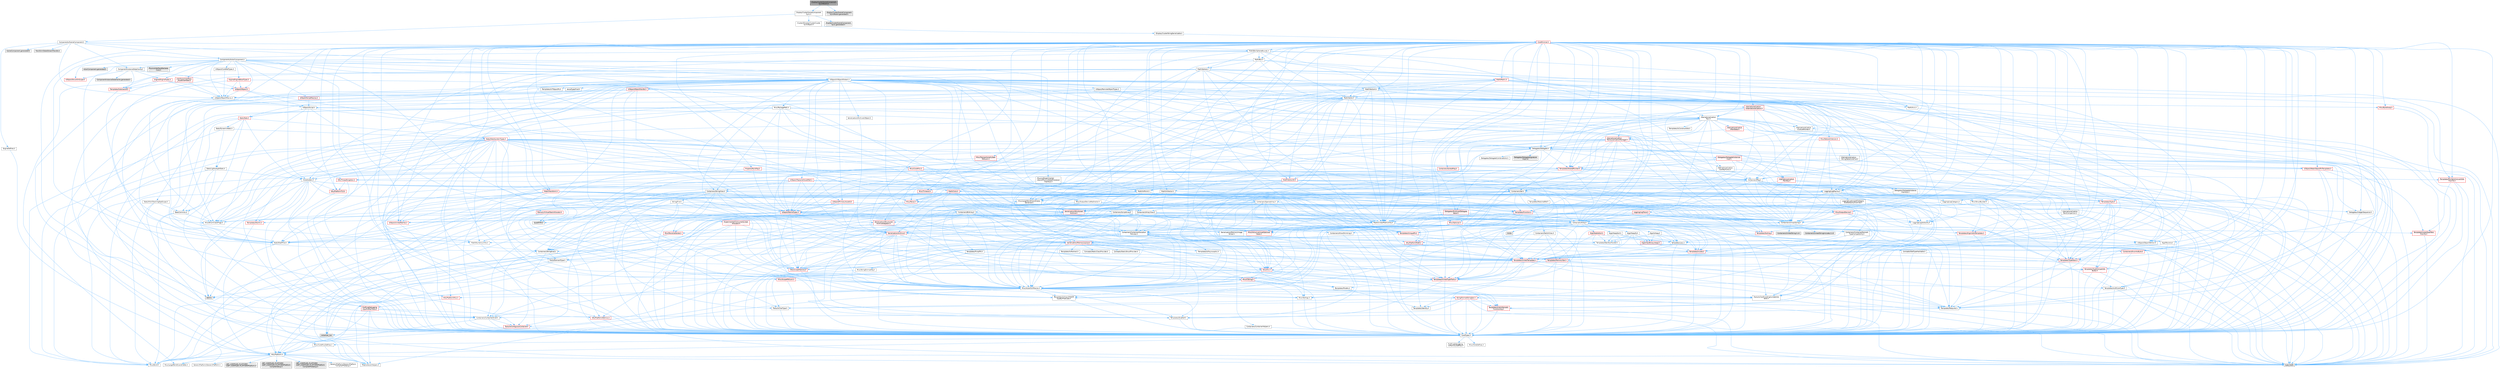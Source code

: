 digraph "DisplayClusterSceneComponentSyncParent.h"
{
 // INTERACTIVE_SVG=YES
 // LATEX_PDF_SIZE
  bgcolor="transparent";
  edge [fontname=Helvetica,fontsize=10,labelfontname=Helvetica,labelfontsize=10];
  node [fontname=Helvetica,fontsize=10,shape=box,height=0.2,width=0.4];
  Node1 [id="Node000001",label="DisplayClusterSceneComponent\lSyncParent.h",height=0.2,width=0.4,color="gray40", fillcolor="grey60", style="filled", fontcolor="black",tooltip=" "];
  Node1 -> Node2 [id="edge1_Node000001_Node000002",color="steelblue1",style="solid",tooltip=" "];
  Node2 [id="Node000002",label="DisplayClusterSceneComponent\lSync.h",height=0.2,width=0.4,color="grey40", fillcolor="white", style="filled",URL="$d7/d3f/DisplayClusterSceneComponentSync_8h.html",tooltip=" "];
  Node2 -> Node3 [id="edge2_Node000002_Node000003",color="steelblue1",style="solid",tooltip=" "];
  Node3 [id="Node000003",label="Components/SceneComponent.h",height=0.2,width=0.4,color="grey40", fillcolor="white", style="filled",URL="$dd/de8/SceneComponent_8h.html",tooltip=" "];
  Node3 -> Node4 [id="edge3_Node000003_Node000004",color="steelblue1",style="solid",tooltip=" "];
  Node4 [id="Node000004",label="EngineDefines.h",height=0.2,width=0.4,color="grey40", fillcolor="white", style="filled",URL="$de/d63/EngineDefines_8h.html",tooltip=" "];
  Node4 -> Node5 [id="edge4_Node000004_Node000005",color="steelblue1",style="solid",tooltip=" "];
  Node5 [id="Node000005",label="HAL/Platform.h",height=0.2,width=0.4,color="grey40", fillcolor="white", style="filled",URL="$d9/dd0/Platform_8h.html",tooltip=" "];
  Node5 -> Node6 [id="edge5_Node000005_Node000006",color="steelblue1",style="solid",tooltip=" "];
  Node6 [id="Node000006",label="Misc/Build.h",height=0.2,width=0.4,color="grey40", fillcolor="white", style="filled",URL="$d3/dbb/Build_8h.html",tooltip=" "];
  Node5 -> Node7 [id="edge6_Node000005_Node000007",color="steelblue1",style="solid",tooltip=" "];
  Node7 [id="Node000007",label="Misc/LargeWorldCoordinates.h",height=0.2,width=0.4,color="grey40", fillcolor="white", style="filled",URL="$d2/dcb/LargeWorldCoordinates_8h.html",tooltip=" "];
  Node5 -> Node8 [id="edge7_Node000005_Node000008",color="steelblue1",style="solid",tooltip=" "];
  Node8 [id="Node000008",label="type_traits",height=0.2,width=0.4,color="grey60", fillcolor="#E0E0E0", style="filled",tooltip=" "];
  Node5 -> Node9 [id="edge8_Node000005_Node000009",color="steelblue1",style="solid",tooltip=" "];
  Node9 [id="Node000009",label="PreprocessorHelpers.h",height=0.2,width=0.4,color="grey40", fillcolor="white", style="filled",URL="$db/ddb/PreprocessorHelpers_8h.html",tooltip=" "];
  Node5 -> Node10 [id="edge9_Node000005_Node000010",color="steelblue1",style="solid",tooltip=" "];
  Node10 [id="Node000010",label="UBT_COMPILED_PLATFORM\l/UBT_COMPILED_PLATFORMPlatform\lCompilerPreSetup.h",height=0.2,width=0.4,color="grey60", fillcolor="#E0E0E0", style="filled",tooltip=" "];
  Node5 -> Node11 [id="edge10_Node000005_Node000011",color="steelblue1",style="solid",tooltip=" "];
  Node11 [id="Node000011",label="GenericPlatform/GenericPlatform\lCompilerPreSetup.h",height=0.2,width=0.4,color="grey40", fillcolor="white", style="filled",URL="$d9/dc8/GenericPlatformCompilerPreSetup_8h.html",tooltip=" "];
  Node5 -> Node12 [id="edge11_Node000005_Node000012",color="steelblue1",style="solid",tooltip=" "];
  Node12 [id="Node000012",label="GenericPlatform/GenericPlatform.h",height=0.2,width=0.4,color="grey40", fillcolor="white", style="filled",URL="$d6/d84/GenericPlatform_8h.html",tooltip=" "];
  Node5 -> Node13 [id="edge12_Node000005_Node000013",color="steelblue1",style="solid",tooltip=" "];
  Node13 [id="Node000013",label="UBT_COMPILED_PLATFORM\l/UBT_COMPILED_PLATFORMPlatform.h",height=0.2,width=0.4,color="grey60", fillcolor="#E0E0E0", style="filled",tooltip=" "];
  Node5 -> Node14 [id="edge13_Node000005_Node000014",color="steelblue1",style="solid",tooltip=" "];
  Node14 [id="Node000014",label="UBT_COMPILED_PLATFORM\l/UBT_COMPILED_PLATFORMPlatform\lCompilerSetup.h",height=0.2,width=0.4,color="grey60", fillcolor="#E0E0E0", style="filled",tooltip=" "];
  Node3 -> Node15 [id="edge14_Node000003_Node000015",color="steelblue1",style="solid",tooltip=" "];
  Node15 [id="Node000015",label="UObject/ObjectMacros.h",height=0.2,width=0.4,color="grey40", fillcolor="white", style="filled",URL="$d8/d8d/ObjectMacros_8h.html",tooltip=" "];
  Node15 -> Node16 [id="edge15_Node000015_Node000016",color="steelblue1",style="solid",tooltip=" "];
  Node16 [id="Node000016",label="Misc/EnumClassFlags.h",height=0.2,width=0.4,color="grey40", fillcolor="white", style="filled",URL="$d8/de7/EnumClassFlags_8h.html",tooltip=" "];
  Node15 -> Node17 [id="edge16_Node000015_Node000017",color="steelblue1",style="solid",tooltip=" "];
  Node17 [id="Node000017",label="UObject/Script.h",height=0.2,width=0.4,color="grey40", fillcolor="white", style="filled",URL="$de/dc6/Script_8h.html",tooltip=" "];
  Node17 -> Node18 [id="edge17_Node000017_Node000018",color="steelblue1",style="solid",tooltip=" "];
  Node18 [id="Node000018",label="Delegates/Delegate.h",height=0.2,width=0.4,color="grey40", fillcolor="white", style="filled",URL="$d4/d80/Delegate_8h.html",tooltip=" "];
  Node18 -> Node19 [id="edge18_Node000018_Node000019",color="steelblue1",style="solid",tooltip=" "];
  Node19 [id="Node000019",label="CoreTypes.h",height=0.2,width=0.4,color="grey40", fillcolor="white", style="filled",URL="$dc/dec/CoreTypes_8h.html",tooltip=" "];
  Node19 -> Node5 [id="edge19_Node000019_Node000005",color="steelblue1",style="solid",tooltip=" "];
  Node19 -> Node20 [id="edge20_Node000019_Node000020",color="steelblue1",style="solid",tooltip=" "];
  Node20 [id="Node000020",label="ProfilingDebugging\l/UMemoryDefines.h",height=0.2,width=0.4,color="grey40", fillcolor="white", style="filled",URL="$d2/da2/UMemoryDefines_8h.html",tooltip=" "];
  Node19 -> Node21 [id="edge21_Node000019_Node000021",color="steelblue1",style="solid",tooltip=" "];
  Node21 [id="Node000021",label="Misc/CoreMiscDefines.h",height=0.2,width=0.4,color="grey40", fillcolor="white", style="filled",URL="$da/d38/CoreMiscDefines_8h.html",tooltip=" "];
  Node21 -> Node5 [id="edge22_Node000021_Node000005",color="steelblue1",style="solid",tooltip=" "];
  Node21 -> Node9 [id="edge23_Node000021_Node000009",color="steelblue1",style="solid",tooltip=" "];
  Node19 -> Node22 [id="edge24_Node000019_Node000022",color="steelblue1",style="solid",tooltip=" "];
  Node22 [id="Node000022",label="Misc/CoreDefines.h",height=0.2,width=0.4,color="grey40", fillcolor="white", style="filled",URL="$d3/dd2/CoreDefines_8h.html",tooltip=" "];
  Node18 -> Node23 [id="edge25_Node000018_Node000023",color="steelblue1",style="solid",tooltip=" "];
  Node23 [id="Node000023",label="Misc/AssertionMacros.h",height=0.2,width=0.4,color="grey40", fillcolor="white", style="filled",URL="$d0/dfa/AssertionMacros_8h.html",tooltip=" "];
  Node23 -> Node19 [id="edge26_Node000023_Node000019",color="steelblue1",style="solid",tooltip=" "];
  Node23 -> Node5 [id="edge27_Node000023_Node000005",color="steelblue1",style="solid",tooltip=" "];
  Node23 -> Node24 [id="edge28_Node000023_Node000024",color="steelblue1",style="solid",tooltip=" "];
  Node24 [id="Node000024",label="HAL/PlatformMisc.h",height=0.2,width=0.4,color="red", fillcolor="#FFF0F0", style="filled",URL="$d0/df5/PlatformMisc_8h.html",tooltip=" "];
  Node24 -> Node19 [id="edge29_Node000024_Node000019",color="steelblue1",style="solid",tooltip=" "];
  Node24 -> Node51 [id="edge30_Node000024_Node000051",color="steelblue1",style="solid",tooltip=" "];
  Node51 [id="Node000051",label="ProfilingDebugging\l/CpuProfilerTrace.h",height=0.2,width=0.4,color="red", fillcolor="#FFF0F0", style="filled",URL="$da/dcb/CpuProfilerTrace_8h.html",tooltip=" "];
  Node51 -> Node19 [id="edge31_Node000051_Node000019",color="steelblue1",style="solid",tooltip=" "];
  Node51 -> Node32 [id="edge32_Node000051_Node000032",color="steelblue1",style="solid",tooltip=" "];
  Node32 [id="Node000032",label="Containers/ContainersFwd.h",height=0.2,width=0.4,color="grey40", fillcolor="white", style="filled",URL="$d4/d0a/ContainersFwd_8h.html",tooltip=" "];
  Node32 -> Node5 [id="edge33_Node000032_Node000005",color="steelblue1",style="solid",tooltip=" "];
  Node32 -> Node19 [id="edge34_Node000032_Node000019",color="steelblue1",style="solid",tooltip=" "];
  Node32 -> Node29 [id="edge35_Node000032_Node000029",color="steelblue1",style="solid",tooltip=" "];
  Node29 [id="Node000029",label="Traits/IsContiguousContainer.h",height=0.2,width=0.4,color="red", fillcolor="#FFF0F0", style="filled",URL="$d5/d3c/IsContiguousContainer_8h.html",tooltip=" "];
  Node29 -> Node19 [id="edge36_Node000029_Node000019",color="steelblue1",style="solid",tooltip=" "];
  Node29 -> Node28 [id="edge37_Node000029_Node000028",color="steelblue1",style="solid",tooltip=" "];
  Node28 [id="Node000028",label="initializer_list",height=0.2,width=0.4,color="grey60", fillcolor="#E0E0E0", style="filled",tooltip=" "];
  Node51 -> Node52 [id="edge38_Node000051_Node000052",color="steelblue1",style="solid",tooltip=" "];
  Node52 [id="Node000052",label="HAL/PlatformAtomics.h",height=0.2,width=0.4,color="red", fillcolor="#FFF0F0", style="filled",URL="$d3/d36/PlatformAtomics_8h.html",tooltip=" "];
  Node52 -> Node19 [id="edge39_Node000052_Node000019",color="steelblue1",style="solid",tooltip=" "];
  Node51 -> Node9 [id="edge40_Node000051_Node000009",color="steelblue1",style="solid",tooltip=" "];
  Node51 -> Node6 [id="edge41_Node000051_Node000006",color="steelblue1",style="solid",tooltip=" "];
  Node23 -> Node9 [id="edge42_Node000023_Node000009",color="steelblue1",style="solid",tooltip=" "];
  Node23 -> Node59 [id="edge43_Node000023_Node000059",color="steelblue1",style="solid",tooltip=" "];
  Node59 [id="Node000059",label="Templates/EnableIf.h",height=0.2,width=0.4,color="grey40", fillcolor="white", style="filled",URL="$d7/d60/EnableIf_8h.html",tooltip=" "];
  Node59 -> Node19 [id="edge44_Node000059_Node000019",color="steelblue1",style="solid",tooltip=" "];
  Node23 -> Node60 [id="edge45_Node000023_Node000060",color="steelblue1",style="solid",tooltip=" "];
  Node60 [id="Node000060",label="Templates/IsArrayOrRefOf\lTypeByPredicate.h",height=0.2,width=0.4,color="grey40", fillcolor="white", style="filled",URL="$d6/da1/IsArrayOrRefOfTypeByPredicate_8h.html",tooltip=" "];
  Node60 -> Node19 [id="edge46_Node000060_Node000019",color="steelblue1",style="solid",tooltip=" "];
  Node23 -> Node61 [id="edge47_Node000023_Node000061",color="steelblue1",style="solid",tooltip=" "];
  Node61 [id="Node000061",label="Templates/IsValidVariadic\lFunctionArg.h",height=0.2,width=0.4,color="red", fillcolor="#FFF0F0", style="filled",URL="$d0/dc8/IsValidVariadicFunctionArg_8h.html",tooltip=" "];
  Node61 -> Node19 [id="edge48_Node000061_Node000019",color="steelblue1",style="solid",tooltip=" "];
  Node61 -> Node8 [id="edge49_Node000061_Node000008",color="steelblue1",style="solid",tooltip=" "];
  Node23 -> Node63 [id="edge50_Node000023_Node000063",color="steelblue1",style="solid",tooltip=" "];
  Node63 [id="Node000063",label="Traits/IsCharEncodingCompatible\lWith.h",height=0.2,width=0.4,color="grey40", fillcolor="white", style="filled",URL="$df/dd1/IsCharEncodingCompatibleWith_8h.html",tooltip=" "];
  Node63 -> Node8 [id="edge51_Node000063_Node000008",color="steelblue1",style="solid",tooltip=" "];
  Node63 -> Node64 [id="edge52_Node000063_Node000064",color="steelblue1",style="solid",tooltip=" "];
  Node64 [id="Node000064",label="Traits/IsCharType.h",height=0.2,width=0.4,color="grey40", fillcolor="white", style="filled",URL="$db/d51/IsCharType_8h.html",tooltip=" "];
  Node64 -> Node19 [id="edge53_Node000064_Node000019",color="steelblue1",style="solid",tooltip=" "];
  Node23 -> Node65 [id="edge54_Node000023_Node000065",color="steelblue1",style="solid",tooltip=" "];
  Node65 [id="Node000065",label="Misc/VarArgs.h",height=0.2,width=0.4,color="grey40", fillcolor="white", style="filled",URL="$d5/d6f/VarArgs_8h.html",tooltip=" "];
  Node65 -> Node19 [id="edge55_Node000065_Node000019",color="steelblue1",style="solid",tooltip=" "];
  Node23 -> Node66 [id="edge56_Node000023_Node000066",color="steelblue1",style="solid",tooltip=" "];
  Node66 [id="Node000066",label="String/FormatStringSan.h",height=0.2,width=0.4,color="red", fillcolor="#FFF0F0", style="filled",URL="$d3/d8b/FormatStringSan_8h.html",tooltip=" "];
  Node66 -> Node8 [id="edge57_Node000066_Node000008",color="steelblue1",style="solid",tooltip=" "];
  Node66 -> Node19 [id="edge58_Node000066_Node000019",color="steelblue1",style="solid",tooltip=" "];
  Node66 -> Node67 [id="edge59_Node000066_Node000067",color="steelblue1",style="solid",tooltip=" "];
  Node67 [id="Node000067",label="Templates/Requires.h",height=0.2,width=0.4,color="grey40", fillcolor="white", style="filled",URL="$dc/d96/Requires_8h.html",tooltip=" "];
  Node67 -> Node59 [id="edge60_Node000067_Node000059",color="steelblue1",style="solid",tooltip=" "];
  Node67 -> Node8 [id="edge61_Node000067_Node000008",color="steelblue1",style="solid",tooltip=" "];
  Node66 -> Node68 [id="edge62_Node000066_Node000068",color="steelblue1",style="solid",tooltip=" "];
  Node68 [id="Node000068",label="Templates/Identity.h",height=0.2,width=0.4,color="grey40", fillcolor="white", style="filled",URL="$d0/dd5/Identity_8h.html",tooltip=" "];
  Node66 -> Node61 [id="edge63_Node000066_Node000061",color="steelblue1",style="solid",tooltip=" "];
  Node66 -> Node64 [id="edge64_Node000066_Node000064",color="steelblue1",style="solid",tooltip=" "];
  Node66 -> Node32 [id="edge65_Node000066_Node000032",color="steelblue1",style="solid",tooltip=" "];
  Node23 -> Node72 [id="edge66_Node000023_Node000072",color="steelblue1",style="solid",tooltip=" "];
  Node72 [id="Node000072",label="atomic",height=0.2,width=0.4,color="grey60", fillcolor="#E0E0E0", style="filled",tooltip=" "];
  Node18 -> Node73 [id="edge67_Node000018_Node000073",color="steelblue1",style="solid",tooltip=" "];
  Node73 [id="Node000073",label="UObject/NameTypes.h",height=0.2,width=0.4,color="red", fillcolor="#FFF0F0", style="filled",URL="$d6/d35/NameTypes_8h.html",tooltip=" "];
  Node73 -> Node19 [id="edge68_Node000073_Node000019",color="steelblue1",style="solid",tooltip=" "];
  Node73 -> Node23 [id="edge69_Node000073_Node000023",color="steelblue1",style="solid",tooltip=" "];
  Node73 -> Node74 [id="edge70_Node000073_Node000074",color="steelblue1",style="solid",tooltip=" "];
  Node74 [id="Node000074",label="HAL/UnrealMemory.h",height=0.2,width=0.4,color="red", fillcolor="#FFF0F0", style="filled",URL="$d9/d96/UnrealMemory_8h.html",tooltip=" "];
  Node74 -> Node19 [id="edge71_Node000074_Node000019",color="steelblue1",style="solid",tooltip=" "];
  Node73 -> Node95 [id="edge72_Node000073_Node000095",color="steelblue1",style="solid",tooltip=" "];
  Node95 [id="Node000095",label="Templates/UnrealTypeTraits.h",height=0.2,width=0.4,color="red", fillcolor="#FFF0F0", style="filled",URL="$d2/d2d/UnrealTypeTraits_8h.html",tooltip=" "];
  Node95 -> Node19 [id="edge73_Node000095_Node000019",color="steelblue1",style="solid",tooltip=" "];
  Node95 -> Node23 [id="edge74_Node000095_Node000023",color="steelblue1",style="solid",tooltip=" "];
  Node95 -> Node59 [id="edge75_Node000095_Node000059",color="steelblue1",style="solid",tooltip=" "];
  Node95 -> Node97 [id="edge76_Node000095_Node000097",color="steelblue1",style="solid",tooltip=" "];
  Node97 [id="Node000097",label="Templates/Models.h",height=0.2,width=0.4,color="grey40", fillcolor="white", style="filled",URL="$d3/d0c/Models_8h.html",tooltip=" "];
  Node97 -> Node68 [id="edge77_Node000097_Node000068",color="steelblue1",style="solid",tooltip=" "];
  Node95 -> Node99 [id="edge78_Node000095_Node000099",color="steelblue1",style="solid",tooltip=" "];
  Node99 [id="Node000099",label="Templates/IsUECoreType.h",height=0.2,width=0.4,color="grey40", fillcolor="white", style="filled",URL="$d1/db8/IsUECoreType_8h.html",tooltip=" "];
  Node99 -> Node19 [id="edge79_Node000099_Node000019",color="steelblue1",style="solid",tooltip=" "];
  Node99 -> Node8 [id="edge80_Node000099_Node000008",color="steelblue1",style="solid",tooltip=" "];
  Node73 -> Node100 [id="edge81_Node000073_Node000100",color="steelblue1",style="solid",tooltip=" "];
  Node100 [id="Node000100",label="Templates/UnrealTemplate.h",height=0.2,width=0.4,color="red", fillcolor="#FFF0F0", style="filled",URL="$d4/d24/UnrealTemplate_8h.html",tooltip=" "];
  Node100 -> Node19 [id="edge82_Node000100_Node000019",color="steelblue1",style="solid",tooltip=" "];
  Node100 -> Node74 [id="edge83_Node000100_Node000074",color="steelblue1",style="solid",tooltip=" "];
  Node100 -> Node95 [id="edge84_Node000100_Node000095",color="steelblue1",style="solid",tooltip=" "];
  Node100 -> Node67 [id="edge85_Node000100_Node000067",color="steelblue1",style="solid",tooltip=" "];
  Node100 -> Node104 [id="edge86_Node000100_Node000104",color="steelblue1",style="solid",tooltip=" "];
  Node104 [id="Node000104",label="Templates/TypeCompatible\lBytes.h",height=0.2,width=0.4,color="red", fillcolor="#FFF0F0", style="filled",URL="$df/d0a/TypeCompatibleBytes_8h.html",tooltip=" "];
  Node104 -> Node19 [id="edge87_Node000104_Node000019",color="steelblue1",style="solid",tooltip=" "];
  Node104 -> Node8 [id="edge88_Node000104_Node000008",color="steelblue1",style="solid",tooltip=" "];
  Node100 -> Node68 [id="edge89_Node000100_Node000068",color="steelblue1",style="solid",tooltip=" "];
  Node100 -> Node29 [id="edge90_Node000100_Node000029",color="steelblue1",style="solid",tooltip=" "];
  Node100 -> Node8 [id="edge91_Node000100_Node000008",color="steelblue1",style="solid",tooltip=" "];
  Node73 -> Node106 [id="edge92_Node000073_Node000106",color="steelblue1",style="solid",tooltip=" "];
  Node106 [id="Node000106",label="Containers/UnrealString.h",height=0.2,width=0.4,color="grey40", fillcolor="white", style="filled",URL="$d5/dba/UnrealString_8h.html",tooltip=" "];
  Node106 -> Node107 [id="edge93_Node000106_Node000107",color="steelblue1",style="solid",tooltip=" "];
  Node107 [id="Node000107",label="Containers/UnrealStringIncludes.h.inl",height=0.2,width=0.4,color="grey60", fillcolor="#E0E0E0", style="filled",tooltip=" "];
  Node106 -> Node108 [id="edge94_Node000106_Node000108",color="steelblue1",style="solid",tooltip=" "];
  Node108 [id="Node000108",label="Containers/UnrealString.h.inl",height=0.2,width=0.4,color="grey60", fillcolor="#E0E0E0", style="filled",tooltip=" "];
  Node106 -> Node109 [id="edge95_Node000106_Node000109",color="steelblue1",style="solid",tooltip=" "];
  Node109 [id="Node000109",label="Misc/StringFormatArg.h",height=0.2,width=0.4,color="grey40", fillcolor="white", style="filled",URL="$d2/d16/StringFormatArg_8h.html",tooltip=" "];
  Node109 -> Node32 [id="edge96_Node000109_Node000032",color="steelblue1",style="solid",tooltip=" "];
  Node73 -> Node26 [id="edge97_Node000073_Node000026",color="steelblue1",style="solid",tooltip=" "];
  Node26 [id="Node000026",label="Containers/StringFwd.h",height=0.2,width=0.4,color="grey40", fillcolor="white", style="filled",URL="$df/d37/StringFwd_8h.html",tooltip=" "];
  Node26 -> Node19 [id="edge98_Node000026_Node000019",color="steelblue1",style="solid",tooltip=" "];
  Node26 -> Node27 [id="edge99_Node000026_Node000027",color="steelblue1",style="solid",tooltip=" "];
  Node27 [id="Node000027",label="Traits/ElementType.h",height=0.2,width=0.4,color="grey40", fillcolor="white", style="filled",URL="$d5/d4f/ElementType_8h.html",tooltip=" "];
  Node27 -> Node5 [id="edge100_Node000027_Node000005",color="steelblue1",style="solid",tooltip=" "];
  Node27 -> Node28 [id="edge101_Node000027_Node000028",color="steelblue1",style="solid",tooltip=" "];
  Node27 -> Node8 [id="edge102_Node000027_Node000008",color="steelblue1",style="solid",tooltip=" "];
  Node26 -> Node29 [id="edge103_Node000026_Node000029",color="steelblue1",style="solid",tooltip=" "];
  Node73 -> Node178 [id="edge104_Node000073_Node000178",color="steelblue1",style="solid",tooltip=" "];
  Node178 [id="Node000178",label="UObject/UnrealNames.h",height=0.2,width=0.4,color="red", fillcolor="#FFF0F0", style="filled",URL="$d8/db1/UnrealNames_8h.html",tooltip=" "];
  Node178 -> Node19 [id="edge105_Node000178_Node000019",color="steelblue1",style="solid",tooltip=" "];
  Node73 -> Node82 [id="edge106_Node000073_Node000082",color="steelblue1",style="solid",tooltip=" "];
  Node82 [id="Node000082",label="Templates/Atomic.h",height=0.2,width=0.4,color="red", fillcolor="#FFF0F0", style="filled",URL="$d3/d91/Atomic_8h.html",tooltip=" "];
  Node82 -> Node72 [id="edge107_Node000082_Node000072",color="steelblue1",style="solid",tooltip=" "];
  Node73 -> Node144 [id="edge108_Node000073_Node000144",color="steelblue1",style="solid",tooltip=" "];
  Node144 [id="Node000144",label="Serialization/MemoryLayout.h",height=0.2,width=0.4,color="red", fillcolor="#FFF0F0", style="filled",URL="$d7/d66/MemoryLayout_8h.html",tooltip=" "];
  Node144 -> Node145 [id="edge109_Node000144_Node000145",color="steelblue1",style="solid",tooltip=" "];
  Node145 [id="Node000145",label="Concepts/StaticClassProvider.h",height=0.2,width=0.4,color="grey40", fillcolor="white", style="filled",URL="$dd/d83/StaticClassProvider_8h.html",tooltip=" "];
  Node144 -> Node146 [id="edge110_Node000144_Node000146",color="steelblue1",style="solid",tooltip=" "];
  Node146 [id="Node000146",label="Concepts/StaticStructProvider.h",height=0.2,width=0.4,color="grey40", fillcolor="white", style="filled",URL="$d5/d77/StaticStructProvider_8h.html",tooltip=" "];
  Node144 -> Node147 [id="edge111_Node000144_Node000147",color="steelblue1",style="solid",tooltip=" "];
  Node147 [id="Node000147",label="Containers/EnumAsByte.h",height=0.2,width=0.4,color="red", fillcolor="#FFF0F0", style="filled",URL="$d6/d9a/EnumAsByte_8h.html",tooltip=" "];
  Node147 -> Node19 [id="edge112_Node000147_Node000019",color="steelblue1",style="solid",tooltip=" "];
  Node147 -> Node148 [id="edge113_Node000147_Node000148",color="steelblue1",style="solid",tooltip=" "];
  Node148 [id="Node000148",label="Templates/TypeHash.h",height=0.2,width=0.4,color="red", fillcolor="#FFF0F0", style="filled",URL="$d1/d62/TypeHash_8h.html",tooltip=" "];
  Node148 -> Node19 [id="edge114_Node000148_Node000019",color="steelblue1",style="solid",tooltip=" "];
  Node148 -> Node67 [id="edge115_Node000148_Node000067",color="steelblue1",style="solid",tooltip=" "];
  Node148 -> Node149 [id="edge116_Node000148_Node000149",color="steelblue1",style="solid",tooltip=" "];
  Node149 [id="Node000149",label="Misc/Crc.h",height=0.2,width=0.4,color="red", fillcolor="#FFF0F0", style="filled",URL="$d4/dd2/Crc_8h.html",tooltip=" "];
  Node149 -> Node19 [id="edge117_Node000149_Node000019",color="steelblue1",style="solid",tooltip=" "];
  Node149 -> Node23 [id="edge118_Node000149_Node000023",color="steelblue1",style="solid",tooltip=" "];
  Node149 -> Node150 [id="edge119_Node000149_Node000150",color="steelblue1",style="solid",tooltip=" "];
  Node150 [id="Node000150",label="Misc/CString.h",height=0.2,width=0.4,color="red", fillcolor="#FFF0F0", style="filled",URL="$d2/d49/CString_8h.html",tooltip=" "];
  Node150 -> Node19 [id="edge120_Node000150_Node000019",color="steelblue1",style="solid",tooltip=" "];
  Node150 -> Node23 [id="edge121_Node000150_Node000023",color="steelblue1",style="solid",tooltip=" "];
  Node150 -> Node65 [id="edge122_Node000150_Node000065",color="steelblue1",style="solid",tooltip=" "];
  Node150 -> Node60 [id="edge123_Node000150_Node000060",color="steelblue1",style="solid",tooltip=" "];
  Node150 -> Node61 [id="edge124_Node000150_Node000061",color="steelblue1",style="solid",tooltip=" "];
  Node150 -> Node63 [id="edge125_Node000150_Node000063",color="steelblue1",style="solid",tooltip=" "];
  Node149 -> Node95 [id="edge126_Node000149_Node000095",color="steelblue1",style="solid",tooltip=" "];
  Node149 -> Node64 [id="edge127_Node000149_Node000064",color="steelblue1",style="solid",tooltip=" "];
  Node148 -> Node8 [id="edge128_Node000148_Node000008",color="steelblue1",style="solid",tooltip=" "];
  Node144 -> Node26 [id="edge129_Node000144_Node000026",color="steelblue1",style="solid",tooltip=" "];
  Node144 -> Node74 [id="edge130_Node000144_Node000074",color="steelblue1",style="solid",tooltip=" "];
  Node144 -> Node59 [id="edge131_Node000144_Node000059",color="steelblue1",style="solid",tooltip=" "];
  Node144 -> Node156 [id="edge132_Node000144_Node000156",color="steelblue1",style="solid",tooltip=" "];
  Node156 [id="Node000156",label="Templates/IsAbstract.h",height=0.2,width=0.4,color="grey40", fillcolor="white", style="filled",URL="$d8/db7/IsAbstract_8h.html",tooltip=" "];
  Node144 -> Node124 [id="edge133_Node000144_Node000124",color="steelblue1",style="solid",tooltip=" "];
  Node124 [id="Node000124",label="Templates/IsPolymorphic.h",height=0.2,width=0.4,color="grey40", fillcolor="white", style="filled",URL="$dc/d20/IsPolymorphic_8h.html",tooltip=" "];
  Node144 -> Node97 [id="edge134_Node000144_Node000097",color="steelblue1",style="solid",tooltip=" "];
  Node144 -> Node100 [id="edge135_Node000144_Node000100",color="steelblue1",style="solid",tooltip=" "];
  Node73 -> Node127 [id="edge136_Node000073_Node000127",color="steelblue1",style="solid",tooltip=" "];
  Node127 [id="Node000127",label="Misc/IntrusiveUnsetOptional\lState.h",height=0.2,width=0.4,color="red", fillcolor="#FFF0F0", style="filled",URL="$d2/d0a/IntrusiveUnsetOptionalState_8h.html",tooltip=" "];
  Node18 -> Node186 [id="edge137_Node000018_Node000186",color="steelblue1",style="solid",tooltip=" "];
  Node186 [id="Node000186",label="Templates/SharedPointer.h",height=0.2,width=0.4,color="red", fillcolor="#FFF0F0", style="filled",URL="$d2/d17/SharedPointer_8h.html",tooltip=" "];
  Node186 -> Node19 [id="edge138_Node000186_Node000019",color="steelblue1",style="solid",tooltip=" "];
  Node186 -> Node127 [id="edge139_Node000186_Node000127",color="steelblue1",style="solid",tooltip=" "];
  Node186 -> Node187 [id="edge140_Node000186_Node000187",color="steelblue1",style="solid",tooltip=" "];
  Node187 [id="Node000187",label="Templates/PointerIsConvertible\lFromTo.h",height=0.2,width=0.4,color="red", fillcolor="#FFF0F0", style="filled",URL="$d6/d65/PointerIsConvertibleFromTo_8h.html",tooltip=" "];
  Node187 -> Node19 [id="edge141_Node000187_Node000019",color="steelblue1",style="solid",tooltip=" "];
  Node187 -> Node171 [id="edge142_Node000187_Node000171",color="steelblue1",style="solid",tooltip=" "];
  Node171 [id="Node000171",label="Templates/LosesQualifiers\lFromTo.h",height=0.2,width=0.4,color="red", fillcolor="#FFF0F0", style="filled",URL="$d2/db3/LosesQualifiersFromTo_8h.html",tooltip=" "];
  Node171 -> Node8 [id="edge143_Node000171_Node000008",color="steelblue1",style="solid",tooltip=" "];
  Node187 -> Node8 [id="edge144_Node000187_Node000008",color="steelblue1",style="solid",tooltip=" "];
  Node186 -> Node23 [id="edge145_Node000186_Node000023",color="steelblue1",style="solid",tooltip=" "];
  Node186 -> Node74 [id="edge146_Node000186_Node000074",color="steelblue1",style="solid",tooltip=" "];
  Node186 -> Node126 [id="edge147_Node000186_Node000126",color="steelblue1",style="solid",tooltip=" "];
  Node126 [id="Node000126",label="Containers/Array.h",height=0.2,width=0.4,color="grey40", fillcolor="white", style="filled",URL="$df/dd0/Array_8h.html",tooltip=" "];
  Node126 -> Node19 [id="edge148_Node000126_Node000019",color="steelblue1",style="solid",tooltip=" "];
  Node126 -> Node23 [id="edge149_Node000126_Node000023",color="steelblue1",style="solid",tooltip=" "];
  Node126 -> Node127 [id="edge150_Node000126_Node000127",color="steelblue1",style="solid",tooltip=" "];
  Node126 -> Node129 [id="edge151_Node000126_Node000129",color="steelblue1",style="solid",tooltip=" "];
  Node129 [id="Node000129",label="Misc/ReverseIterate.h",height=0.2,width=0.4,color="red", fillcolor="#FFF0F0", style="filled",URL="$db/de3/ReverseIterate_8h.html",tooltip=" "];
  Node129 -> Node5 [id="edge152_Node000129_Node000005",color="steelblue1",style="solid",tooltip=" "];
  Node126 -> Node74 [id="edge153_Node000126_Node000074",color="steelblue1",style="solid",tooltip=" "];
  Node126 -> Node95 [id="edge154_Node000126_Node000095",color="steelblue1",style="solid",tooltip=" "];
  Node126 -> Node100 [id="edge155_Node000126_Node000100",color="steelblue1",style="solid",tooltip=" "];
  Node126 -> Node131 [id="edge156_Node000126_Node000131",color="steelblue1",style="solid",tooltip=" "];
  Node131 [id="Node000131",label="Containers/AllowShrinking.h",height=0.2,width=0.4,color="grey40", fillcolor="white", style="filled",URL="$d7/d1a/AllowShrinking_8h.html",tooltip=" "];
  Node131 -> Node19 [id="edge157_Node000131_Node000019",color="steelblue1",style="solid",tooltip=" "];
  Node126 -> Node114 [id="edge158_Node000126_Node000114",color="steelblue1",style="solid",tooltip=" "];
  Node114 [id="Node000114",label="Containers/ContainerAllocation\lPolicies.h",height=0.2,width=0.4,color="grey40", fillcolor="white", style="filled",URL="$d7/dff/ContainerAllocationPolicies_8h.html",tooltip=" "];
  Node114 -> Node19 [id="edge159_Node000114_Node000019",color="steelblue1",style="solid",tooltip=" "];
  Node114 -> Node115 [id="edge160_Node000114_Node000115",color="steelblue1",style="solid",tooltip=" "];
  Node115 [id="Node000115",label="Containers/ContainerHelpers.h",height=0.2,width=0.4,color="grey40", fillcolor="white", style="filled",URL="$d7/d33/ContainerHelpers_8h.html",tooltip=" "];
  Node115 -> Node19 [id="edge161_Node000115_Node000019",color="steelblue1",style="solid",tooltip=" "];
  Node114 -> Node114 [id="edge162_Node000114_Node000114",color="steelblue1",style="solid",tooltip=" "];
  Node114 -> Node116 [id="edge163_Node000114_Node000116",color="steelblue1",style="solid",tooltip=" "];
  Node116 [id="Node000116",label="HAL/PlatformMath.h",height=0.2,width=0.4,color="red", fillcolor="#FFF0F0", style="filled",URL="$dc/d53/PlatformMath_8h.html",tooltip=" "];
  Node116 -> Node19 [id="edge164_Node000116_Node000019",color="steelblue1",style="solid",tooltip=" "];
  Node114 -> Node74 [id="edge165_Node000114_Node000074",color="steelblue1",style="solid",tooltip=" "];
  Node114 -> Node46 [id="edge166_Node000114_Node000046",color="steelblue1",style="solid",tooltip=" "];
  Node46 [id="Node000046",label="Math/NumericLimits.h",height=0.2,width=0.4,color="grey40", fillcolor="white", style="filled",URL="$df/d1b/NumericLimits_8h.html",tooltip=" "];
  Node46 -> Node19 [id="edge167_Node000046_Node000019",color="steelblue1",style="solid",tooltip=" "];
  Node114 -> Node23 [id="edge168_Node000114_Node000023",color="steelblue1",style="solid",tooltip=" "];
  Node114 -> Node124 [id="edge169_Node000114_Node000124",color="steelblue1",style="solid",tooltip=" "];
  Node114 -> Node125 [id="edge170_Node000114_Node000125",color="steelblue1",style="solid",tooltip=" "];
  Node125 [id="Node000125",label="Templates/MemoryOps.h",height=0.2,width=0.4,color="red", fillcolor="#FFF0F0", style="filled",URL="$db/dea/MemoryOps_8h.html",tooltip=" "];
  Node125 -> Node19 [id="edge171_Node000125_Node000019",color="steelblue1",style="solid",tooltip=" "];
  Node125 -> Node74 [id="edge172_Node000125_Node000074",color="steelblue1",style="solid",tooltip=" "];
  Node125 -> Node67 [id="edge173_Node000125_Node000067",color="steelblue1",style="solid",tooltip=" "];
  Node125 -> Node95 [id="edge174_Node000125_Node000095",color="steelblue1",style="solid",tooltip=" "];
  Node125 -> Node8 [id="edge175_Node000125_Node000008",color="steelblue1",style="solid",tooltip=" "];
  Node114 -> Node104 [id="edge176_Node000114_Node000104",color="steelblue1",style="solid",tooltip=" "];
  Node114 -> Node8 [id="edge177_Node000114_Node000008",color="steelblue1",style="solid",tooltip=" "];
  Node126 -> Node132 [id="edge178_Node000126_Node000132",color="steelblue1",style="solid",tooltip=" "];
  Node132 [id="Node000132",label="Containers/ContainerElement\lTypeCompatibility.h",height=0.2,width=0.4,color="grey40", fillcolor="white", style="filled",URL="$df/ddf/ContainerElementTypeCompatibility_8h.html",tooltip=" "];
  Node132 -> Node19 [id="edge179_Node000132_Node000019",color="steelblue1",style="solid",tooltip=" "];
  Node132 -> Node95 [id="edge180_Node000132_Node000095",color="steelblue1",style="solid",tooltip=" "];
  Node126 -> Node133 [id="edge181_Node000126_Node000133",color="steelblue1",style="solid",tooltip=" "];
  Node133 [id="Node000133",label="Serialization/Archive.h",height=0.2,width=0.4,color="red", fillcolor="#FFF0F0", style="filled",URL="$d7/d3b/Archive_8h.html",tooltip=" "];
  Node133 -> Node19 [id="edge182_Node000133_Node000019",color="steelblue1",style="solid",tooltip=" "];
  Node133 -> Node33 [id="edge183_Node000133_Node000033",color="steelblue1",style="solid",tooltip=" "];
  Node33 [id="Node000033",label="Math/MathFwd.h",height=0.2,width=0.4,color="grey40", fillcolor="white", style="filled",URL="$d2/d10/MathFwd_8h.html",tooltip=" "];
  Node33 -> Node5 [id="edge184_Node000033_Node000005",color="steelblue1",style="solid",tooltip=" "];
  Node133 -> Node23 [id="edge185_Node000133_Node000023",color="steelblue1",style="solid",tooltip=" "];
  Node133 -> Node6 [id="edge186_Node000133_Node000006",color="steelblue1",style="solid",tooltip=" "];
  Node133 -> Node65 [id="edge187_Node000133_Node000065",color="steelblue1",style="solid",tooltip=" "];
  Node133 -> Node59 [id="edge188_Node000133_Node000059",color="steelblue1",style="solid",tooltip=" "];
  Node133 -> Node60 [id="edge189_Node000133_Node000060",color="steelblue1",style="solid",tooltip=" "];
  Node133 -> Node61 [id="edge190_Node000133_Node000061",color="steelblue1",style="solid",tooltip=" "];
  Node133 -> Node100 [id="edge191_Node000133_Node000100",color="steelblue1",style="solid",tooltip=" "];
  Node133 -> Node63 [id="edge192_Node000133_Node000063",color="steelblue1",style="solid",tooltip=" "];
  Node133 -> Node142 [id="edge193_Node000133_Node000142",color="steelblue1",style="solid",tooltip=" "];
  Node142 [id="Node000142",label="UObject/ObjectVersion.h",height=0.2,width=0.4,color="grey40", fillcolor="white", style="filled",URL="$da/d63/ObjectVersion_8h.html",tooltip=" "];
  Node142 -> Node19 [id="edge194_Node000142_Node000019",color="steelblue1",style="solid",tooltip=" "];
  Node126 -> Node143 [id="edge195_Node000126_Node000143",color="steelblue1",style="solid",tooltip=" "];
  Node143 [id="Node000143",label="Serialization/MemoryImage\lWriter.h",height=0.2,width=0.4,color="grey40", fillcolor="white", style="filled",URL="$d0/d08/MemoryImageWriter_8h.html",tooltip=" "];
  Node143 -> Node19 [id="edge196_Node000143_Node000019",color="steelblue1",style="solid",tooltip=" "];
  Node143 -> Node144 [id="edge197_Node000143_Node000144",color="steelblue1",style="solid",tooltip=" "];
  Node126 -> Node157 [id="edge198_Node000126_Node000157",color="steelblue1",style="solid",tooltip=" "];
  Node157 [id="Node000157",label="Algo/Heapify.h",height=0.2,width=0.4,color="grey40", fillcolor="white", style="filled",URL="$d0/d2a/Heapify_8h.html",tooltip=" "];
  Node157 -> Node158 [id="edge199_Node000157_Node000158",color="steelblue1",style="solid",tooltip=" "];
  Node158 [id="Node000158",label="Algo/Impl/BinaryHeap.h",height=0.2,width=0.4,color="red", fillcolor="#FFF0F0", style="filled",URL="$d7/da3/Algo_2Impl_2BinaryHeap_8h.html",tooltip=" "];
  Node158 -> Node159 [id="edge200_Node000158_Node000159",color="steelblue1",style="solid",tooltip=" "];
  Node159 [id="Node000159",label="Templates/Invoke.h",height=0.2,width=0.4,color="red", fillcolor="#FFF0F0", style="filled",URL="$d7/deb/Invoke_8h.html",tooltip=" "];
  Node159 -> Node19 [id="edge201_Node000159_Node000019",color="steelblue1",style="solid",tooltip=" "];
  Node159 -> Node100 [id="edge202_Node000159_Node000100",color="steelblue1",style="solid",tooltip=" "];
  Node159 -> Node8 [id="edge203_Node000159_Node000008",color="steelblue1",style="solid",tooltip=" "];
  Node158 -> Node8 [id="edge204_Node000158_Node000008",color="steelblue1",style="solid",tooltip=" "];
  Node157 -> Node163 [id="edge205_Node000157_Node000163",color="steelblue1",style="solid",tooltip=" "];
  Node163 [id="Node000163",label="Templates/IdentityFunctor.h",height=0.2,width=0.4,color="grey40", fillcolor="white", style="filled",URL="$d7/d2e/IdentityFunctor_8h.html",tooltip=" "];
  Node163 -> Node5 [id="edge206_Node000163_Node000005",color="steelblue1",style="solid",tooltip=" "];
  Node157 -> Node159 [id="edge207_Node000157_Node000159",color="steelblue1",style="solid",tooltip=" "];
  Node157 -> Node164 [id="edge208_Node000157_Node000164",color="steelblue1",style="solid",tooltip=" "];
  Node164 [id="Node000164",label="Templates/Less.h",height=0.2,width=0.4,color="grey40", fillcolor="white", style="filled",URL="$de/dc8/Less_8h.html",tooltip=" "];
  Node164 -> Node19 [id="edge209_Node000164_Node000019",color="steelblue1",style="solid",tooltip=" "];
  Node164 -> Node100 [id="edge210_Node000164_Node000100",color="steelblue1",style="solid",tooltip=" "];
  Node157 -> Node100 [id="edge211_Node000157_Node000100",color="steelblue1",style="solid",tooltip=" "];
  Node126 -> Node165 [id="edge212_Node000126_Node000165",color="steelblue1",style="solid",tooltip=" "];
  Node165 [id="Node000165",label="Algo/HeapSort.h",height=0.2,width=0.4,color="grey40", fillcolor="white", style="filled",URL="$d3/d92/HeapSort_8h.html",tooltip=" "];
  Node165 -> Node158 [id="edge213_Node000165_Node000158",color="steelblue1",style="solid",tooltip=" "];
  Node165 -> Node163 [id="edge214_Node000165_Node000163",color="steelblue1",style="solid",tooltip=" "];
  Node165 -> Node164 [id="edge215_Node000165_Node000164",color="steelblue1",style="solid",tooltip=" "];
  Node165 -> Node100 [id="edge216_Node000165_Node000100",color="steelblue1",style="solid",tooltip=" "];
  Node126 -> Node166 [id="edge217_Node000126_Node000166",color="steelblue1",style="solid",tooltip=" "];
  Node166 [id="Node000166",label="Algo/IsHeap.h",height=0.2,width=0.4,color="grey40", fillcolor="white", style="filled",URL="$de/d32/IsHeap_8h.html",tooltip=" "];
  Node166 -> Node158 [id="edge218_Node000166_Node000158",color="steelblue1",style="solid",tooltip=" "];
  Node166 -> Node163 [id="edge219_Node000166_Node000163",color="steelblue1",style="solid",tooltip=" "];
  Node166 -> Node159 [id="edge220_Node000166_Node000159",color="steelblue1",style="solid",tooltip=" "];
  Node166 -> Node164 [id="edge221_Node000166_Node000164",color="steelblue1",style="solid",tooltip=" "];
  Node166 -> Node100 [id="edge222_Node000166_Node000100",color="steelblue1",style="solid",tooltip=" "];
  Node126 -> Node158 [id="edge223_Node000126_Node000158",color="steelblue1",style="solid",tooltip=" "];
  Node126 -> Node167 [id="edge224_Node000126_Node000167",color="steelblue1",style="solid",tooltip=" "];
  Node167 [id="Node000167",label="Algo/StableSort.h",height=0.2,width=0.4,color="red", fillcolor="#FFF0F0", style="filled",URL="$d7/d3c/StableSort_8h.html",tooltip=" "];
  Node167 -> Node163 [id="edge225_Node000167_Node000163",color="steelblue1",style="solid",tooltip=" "];
  Node167 -> Node159 [id="edge226_Node000167_Node000159",color="steelblue1",style="solid",tooltip=" "];
  Node167 -> Node164 [id="edge227_Node000167_Node000164",color="steelblue1",style="solid",tooltip=" "];
  Node167 -> Node100 [id="edge228_Node000167_Node000100",color="steelblue1",style="solid",tooltip=" "];
  Node126 -> Node170 [id="edge229_Node000126_Node000170",color="steelblue1",style="solid",tooltip=" "];
  Node170 [id="Node000170",label="Concepts/GetTypeHashable.h",height=0.2,width=0.4,color="grey40", fillcolor="white", style="filled",URL="$d3/da2/GetTypeHashable_8h.html",tooltip=" "];
  Node170 -> Node19 [id="edge230_Node000170_Node000019",color="steelblue1",style="solid",tooltip=" "];
  Node170 -> Node148 [id="edge231_Node000170_Node000148",color="steelblue1",style="solid",tooltip=" "];
  Node126 -> Node163 [id="edge232_Node000126_Node000163",color="steelblue1",style="solid",tooltip=" "];
  Node126 -> Node159 [id="edge233_Node000126_Node000159",color="steelblue1",style="solid",tooltip=" "];
  Node126 -> Node164 [id="edge234_Node000126_Node000164",color="steelblue1",style="solid",tooltip=" "];
  Node126 -> Node171 [id="edge235_Node000126_Node000171",color="steelblue1",style="solid",tooltip=" "];
  Node126 -> Node67 [id="edge236_Node000126_Node000067",color="steelblue1",style="solid",tooltip=" "];
  Node126 -> Node172 [id="edge237_Node000126_Node000172",color="steelblue1",style="solid",tooltip=" "];
  Node172 [id="Node000172",label="Templates/Sorting.h",height=0.2,width=0.4,color="red", fillcolor="#FFF0F0", style="filled",URL="$d3/d9e/Sorting_8h.html",tooltip=" "];
  Node172 -> Node19 [id="edge238_Node000172_Node000019",color="steelblue1",style="solid",tooltip=" "];
  Node172 -> Node116 [id="edge239_Node000172_Node000116",color="steelblue1",style="solid",tooltip=" "];
  Node172 -> Node164 [id="edge240_Node000172_Node000164",color="steelblue1",style="solid",tooltip=" "];
  Node126 -> Node176 [id="edge241_Node000126_Node000176",color="steelblue1",style="solid",tooltip=" "];
  Node176 [id="Node000176",label="Templates/AlignmentTemplates.h",height=0.2,width=0.4,color="red", fillcolor="#FFF0F0", style="filled",URL="$dd/d32/AlignmentTemplates_8h.html",tooltip=" "];
  Node176 -> Node19 [id="edge242_Node000176_Node000019",color="steelblue1",style="solid",tooltip=" "];
  Node126 -> Node27 [id="edge243_Node000126_Node000027",color="steelblue1",style="solid",tooltip=" "];
  Node126 -> Node122 [id="edge244_Node000126_Node000122",color="steelblue1",style="solid",tooltip=" "];
  Node122 [id="Node000122",label="limits",height=0.2,width=0.4,color="grey60", fillcolor="#E0E0E0", style="filled",tooltip=" "];
  Node126 -> Node8 [id="edge245_Node000126_Node000008",color="steelblue1",style="solid",tooltip=" "];
  Node186 -> Node188 [id="edge246_Node000186_Node000188",color="steelblue1",style="solid",tooltip=" "];
  Node188 [id="Node000188",label="Containers/Map.h",height=0.2,width=0.4,color="grey40", fillcolor="white", style="filled",URL="$df/d79/Map_8h.html",tooltip=" "];
  Node188 -> Node19 [id="edge247_Node000188_Node000019",color="steelblue1",style="solid",tooltip=" "];
  Node188 -> Node189 [id="edge248_Node000188_Node000189",color="steelblue1",style="solid",tooltip=" "];
  Node189 [id="Node000189",label="Algo/Reverse.h",height=0.2,width=0.4,color="grey40", fillcolor="white", style="filled",URL="$d5/d93/Reverse_8h.html",tooltip=" "];
  Node189 -> Node19 [id="edge249_Node000189_Node000019",color="steelblue1",style="solid",tooltip=" "];
  Node189 -> Node100 [id="edge250_Node000189_Node000100",color="steelblue1",style="solid",tooltip=" "];
  Node188 -> Node132 [id="edge251_Node000188_Node000132",color="steelblue1",style="solid",tooltip=" "];
  Node188 -> Node190 [id="edge252_Node000188_Node000190",color="steelblue1",style="solid",tooltip=" "];
  Node190 [id="Node000190",label="Containers/Set.h",height=0.2,width=0.4,color="grey40", fillcolor="white", style="filled",URL="$d4/d45/Set_8h.html",tooltip=" "];
  Node190 -> Node114 [id="edge253_Node000190_Node000114",color="steelblue1",style="solid",tooltip=" "];
  Node190 -> Node132 [id="edge254_Node000190_Node000132",color="steelblue1",style="solid",tooltip=" "];
  Node190 -> Node191 [id="edge255_Node000190_Node000191",color="steelblue1",style="solid",tooltip=" "];
  Node191 [id="Node000191",label="Containers/SetUtilities.h",height=0.2,width=0.4,color="grey40", fillcolor="white", style="filled",URL="$dc/de5/SetUtilities_8h.html",tooltip=" "];
  Node191 -> Node19 [id="edge256_Node000191_Node000019",color="steelblue1",style="solid",tooltip=" "];
  Node191 -> Node144 [id="edge257_Node000191_Node000144",color="steelblue1",style="solid",tooltip=" "];
  Node191 -> Node125 [id="edge258_Node000191_Node000125",color="steelblue1",style="solid",tooltip=" "];
  Node191 -> Node95 [id="edge259_Node000191_Node000095",color="steelblue1",style="solid",tooltip=" "];
  Node190 -> Node192 [id="edge260_Node000190_Node000192",color="steelblue1",style="solid",tooltip=" "];
  Node192 [id="Node000192",label="Containers/SparseArray.h",height=0.2,width=0.4,color="grey40", fillcolor="white", style="filled",URL="$d5/dbf/SparseArray_8h.html",tooltip=" "];
  Node192 -> Node19 [id="edge261_Node000192_Node000019",color="steelblue1",style="solid",tooltip=" "];
  Node192 -> Node23 [id="edge262_Node000192_Node000023",color="steelblue1",style="solid",tooltip=" "];
  Node192 -> Node74 [id="edge263_Node000192_Node000074",color="steelblue1",style="solid",tooltip=" "];
  Node192 -> Node95 [id="edge264_Node000192_Node000095",color="steelblue1",style="solid",tooltip=" "];
  Node192 -> Node100 [id="edge265_Node000192_Node000100",color="steelblue1",style="solid",tooltip=" "];
  Node192 -> Node114 [id="edge266_Node000192_Node000114",color="steelblue1",style="solid",tooltip=" "];
  Node192 -> Node164 [id="edge267_Node000192_Node000164",color="steelblue1",style="solid",tooltip=" "];
  Node192 -> Node126 [id="edge268_Node000192_Node000126",color="steelblue1",style="solid",tooltip=" "];
  Node192 -> Node175 [id="edge269_Node000192_Node000175",color="steelblue1",style="solid",tooltip=" "];
  Node175 [id="Node000175",label="Math/UnrealMathUtility.h",height=0.2,width=0.4,color="grey40", fillcolor="white", style="filled",URL="$db/db8/UnrealMathUtility_8h.html",tooltip=" "];
  Node175 -> Node19 [id="edge270_Node000175_Node000019",color="steelblue1",style="solid",tooltip=" "];
  Node175 -> Node23 [id="edge271_Node000175_Node000023",color="steelblue1",style="solid",tooltip=" "];
  Node175 -> Node116 [id="edge272_Node000175_Node000116",color="steelblue1",style="solid",tooltip=" "];
  Node175 -> Node33 [id="edge273_Node000175_Node000033",color="steelblue1",style="solid",tooltip=" "];
  Node175 -> Node68 [id="edge274_Node000175_Node000068",color="steelblue1",style="solid",tooltip=" "];
  Node175 -> Node67 [id="edge275_Node000175_Node000067",color="steelblue1",style="solid",tooltip=" "];
  Node192 -> Node193 [id="edge276_Node000192_Node000193",color="steelblue1",style="solid",tooltip=" "];
  Node193 [id="Node000193",label="Containers/ScriptArray.h",height=0.2,width=0.4,color="grey40", fillcolor="white", style="filled",URL="$dc/daf/ScriptArray_8h.html",tooltip=" "];
  Node193 -> Node19 [id="edge277_Node000193_Node000019",color="steelblue1",style="solid",tooltip=" "];
  Node193 -> Node23 [id="edge278_Node000193_Node000023",color="steelblue1",style="solid",tooltip=" "];
  Node193 -> Node74 [id="edge279_Node000193_Node000074",color="steelblue1",style="solid",tooltip=" "];
  Node193 -> Node131 [id="edge280_Node000193_Node000131",color="steelblue1",style="solid",tooltip=" "];
  Node193 -> Node114 [id="edge281_Node000193_Node000114",color="steelblue1",style="solid",tooltip=" "];
  Node193 -> Node126 [id="edge282_Node000193_Node000126",color="steelblue1",style="solid",tooltip=" "];
  Node193 -> Node28 [id="edge283_Node000193_Node000028",color="steelblue1",style="solid",tooltip=" "];
  Node192 -> Node194 [id="edge284_Node000192_Node000194",color="steelblue1",style="solid",tooltip=" "];
  Node194 [id="Node000194",label="Containers/BitArray.h",height=0.2,width=0.4,color="grey40", fillcolor="white", style="filled",URL="$d1/de4/BitArray_8h.html",tooltip=" "];
  Node194 -> Node114 [id="edge285_Node000194_Node000114",color="steelblue1",style="solid",tooltip=" "];
  Node194 -> Node19 [id="edge286_Node000194_Node000019",color="steelblue1",style="solid",tooltip=" "];
  Node194 -> Node52 [id="edge287_Node000194_Node000052",color="steelblue1",style="solid",tooltip=" "];
  Node194 -> Node74 [id="edge288_Node000194_Node000074",color="steelblue1",style="solid",tooltip=" "];
  Node194 -> Node175 [id="edge289_Node000194_Node000175",color="steelblue1",style="solid",tooltip=" "];
  Node194 -> Node23 [id="edge290_Node000194_Node000023",color="steelblue1",style="solid",tooltip=" "];
  Node194 -> Node16 [id="edge291_Node000194_Node000016",color="steelblue1",style="solid",tooltip=" "];
  Node194 -> Node133 [id="edge292_Node000194_Node000133",color="steelblue1",style="solid",tooltip=" "];
  Node194 -> Node143 [id="edge293_Node000194_Node000143",color="steelblue1",style="solid",tooltip=" "];
  Node194 -> Node144 [id="edge294_Node000194_Node000144",color="steelblue1",style="solid",tooltip=" "];
  Node194 -> Node59 [id="edge295_Node000194_Node000059",color="steelblue1",style="solid",tooltip=" "];
  Node194 -> Node159 [id="edge296_Node000194_Node000159",color="steelblue1",style="solid",tooltip=" "];
  Node194 -> Node100 [id="edge297_Node000194_Node000100",color="steelblue1",style="solid",tooltip=" "];
  Node194 -> Node95 [id="edge298_Node000194_Node000095",color="steelblue1",style="solid",tooltip=" "];
  Node192 -> Node195 [id="edge299_Node000192_Node000195",color="steelblue1",style="solid",tooltip=" "];
  Node195 [id="Node000195",label="Serialization/Structured\lArchive.h",height=0.2,width=0.4,color="red", fillcolor="#FFF0F0", style="filled",URL="$d9/d1e/StructuredArchive_8h.html",tooltip=" "];
  Node195 -> Node126 [id="edge300_Node000195_Node000126",color="steelblue1",style="solid",tooltip=" "];
  Node195 -> Node114 [id="edge301_Node000195_Node000114",color="steelblue1",style="solid",tooltip=" "];
  Node195 -> Node19 [id="edge302_Node000195_Node000019",color="steelblue1",style="solid",tooltip=" "];
  Node195 -> Node6 [id="edge303_Node000195_Node000006",color="steelblue1",style="solid",tooltip=" "];
  Node195 -> Node133 [id="edge304_Node000195_Node000133",color="steelblue1",style="solid",tooltip=" "];
  Node195 -> Node199 [id="edge305_Node000195_Node000199",color="steelblue1",style="solid",tooltip=" "];
  Node199 [id="Node000199",label="Serialization/Structured\lArchiveAdapters.h",height=0.2,width=0.4,color="red", fillcolor="#FFF0F0", style="filled",URL="$d3/de1/StructuredArchiveAdapters_8h.html",tooltip=" "];
  Node199 -> Node19 [id="edge306_Node000199_Node000019",color="steelblue1",style="solid",tooltip=" "];
  Node199 -> Node97 [id="edge307_Node000199_Node000097",color="steelblue1",style="solid",tooltip=" "];
  Node192 -> Node143 [id="edge308_Node000192_Node000143",color="steelblue1",style="solid",tooltip=" "];
  Node192 -> Node106 [id="edge309_Node000192_Node000106",color="steelblue1",style="solid",tooltip=" "];
  Node192 -> Node127 [id="edge310_Node000192_Node000127",color="steelblue1",style="solid",tooltip=" "];
  Node190 -> Node32 [id="edge311_Node000190_Node000032",color="steelblue1",style="solid",tooltip=" "];
  Node190 -> Node175 [id="edge312_Node000190_Node000175",color="steelblue1",style="solid",tooltip=" "];
  Node190 -> Node23 [id="edge313_Node000190_Node000023",color="steelblue1",style="solid",tooltip=" "];
  Node190 -> Node210 [id="edge314_Node000190_Node000210",color="steelblue1",style="solid",tooltip=" "];
  Node210 [id="Node000210",label="Misc/StructBuilder.h",height=0.2,width=0.4,color="grey40", fillcolor="white", style="filled",URL="$d9/db3/StructBuilder_8h.html",tooltip=" "];
  Node210 -> Node19 [id="edge315_Node000210_Node000019",color="steelblue1",style="solid",tooltip=" "];
  Node210 -> Node175 [id="edge316_Node000210_Node000175",color="steelblue1",style="solid",tooltip=" "];
  Node210 -> Node176 [id="edge317_Node000210_Node000176",color="steelblue1",style="solid",tooltip=" "];
  Node190 -> Node143 [id="edge318_Node000190_Node000143",color="steelblue1",style="solid",tooltip=" "];
  Node190 -> Node195 [id="edge319_Node000190_Node000195",color="steelblue1",style="solid",tooltip=" "];
  Node190 -> Node211 [id="edge320_Node000190_Node000211",color="steelblue1",style="solid",tooltip=" "];
  Node211 [id="Node000211",label="Templates/Function.h",height=0.2,width=0.4,color="red", fillcolor="#FFF0F0", style="filled",URL="$df/df5/Function_8h.html",tooltip=" "];
  Node211 -> Node19 [id="edge321_Node000211_Node000019",color="steelblue1",style="solid",tooltip=" "];
  Node211 -> Node23 [id="edge322_Node000211_Node000023",color="steelblue1",style="solid",tooltip=" "];
  Node211 -> Node127 [id="edge323_Node000211_Node000127",color="steelblue1",style="solid",tooltip=" "];
  Node211 -> Node74 [id="edge324_Node000211_Node000074",color="steelblue1",style="solid",tooltip=" "];
  Node211 -> Node95 [id="edge325_Node000211_Node000095",color="steelblue1",style="solid",tooltip=" "];
  Node211 -> Node159 [id="edge326_Node000211_Node000159",color="steelblue1",style="solid",tooltip=" "];
  Node211 -> Node100 [id="edge327_Node000211_Node000100",color="steelblue1",style="solid",tooltip=" "];
  Node211 -> Node67 [id="edge328_Node000211_Node000067",color="steelblue1",style="solid",tooltip=" "];
  Node211 -> Node175 [id="edge329_Node000211_Node000175",color="steelblue1",style="solid",tooltip=" "];
  Node211 -> Node8 [id="edge330_Node000211_Node000008",color="steelblue1",style="solid",tooltip=" "];
  Node190 -> Node213 [id="edge331_Node000190_Node000213",color="steelblue1",style="solid",tooltip=" "];
  Node213 [id="Node000213",label="Templates/RetainedRef.h",height=0.2,width=0.4,color="grey40", fillcolor="white", style="filled",URL="$d1/dac/RetainedRef_8h.html",tooltip=" "];
  Node190 -> Node172 [id="edge332_Node000190_Node000172",color="steelblue1",style="solid",tooltip=" "];
  Node190 -> Node148 [id="edge333_Node000190_Node000148",color="steelblue1",style="solid",tooltip=" "];
  Node190 -> Node100 [id="edge334_Node000190_Node000100",color="steelblue1",style="solid",tooltip=" "];
  Node190 -> Node28 [id="edge335_Node000190_Node000028",color="steelblue1",style="solid",tooltip=" "];
  Node190 -> Node8 [id="edge336_Node000190_Node000008",color="steelblue1",style="solid",tooltip=" "];
  Node188 -> Node106 [id="edge337_Node000188_Node000106",color="steelblue1",style="solid",tooltip=" "];
  Node188 -> Node23 [id="edge338_Node000188_Node000023",color="steelblue1",style="solid",tooltip=" "];
  Node188 -> Node210 [id="edge339_Node000188_Node000210",color="steelblue1",style="solid",tooltip=" "];
  Node188 -> Node211 [id="edge340_Node000188_Node000211",color="steelblue1",style="solid",tooltip=" "];
  Node188 -> Node172 [id="edge341_Node000188_Node000172",color="steelblue1",style="solid",tooltip=" "];
  Node188 -> Node214 [id="edge342_Node000188_Node000214",color="steelblue1",style="solid",tooltip=" "];
  Node214 [id="Node000214",label="Templates/Tuple.h",height=0.2,width=0.4,color="red", fillcolor="#FFF0F0", style="filled",URL="$d2/d4f/Tuple_8h.html",tooltip=" "];
  Node214 -> Node19 [id="edge343_Node000214_Node000019",color="steelblue1",style="solid",tooltip=" "];
  Node214 -> Node100 [id="edge344_Node000214_Node000100",color="steelblue1",style="solid",tooltip=" "];
  Node214 -> Node215 [id="edge345_Node000214_Node000215",color="steelblue1",style="solid",tooltip=" "];
  Node215 [id="Node000215",label="Delegates/IntegerSequence.h",height=0.2,width=0.4,color="grey40", fillcolor="white", style="filled",URL="$d2/dcc/IntegerSequence_8h.html",tooltip=" "];
  Node215 -> Node19 [id="edge346_Node000215_Node000019",color="steelblue1",style="solid",tooltip=" "];
  Node214 -> Node159 [id="edge347_Node000214_Node000159",color="steelblue1",style="solid",tooltip=" "];
  Node214 -> Node195 [id="edge348_Node000214_Node000195",color="steelblue1",style="solid",tooltip=" "];
  Node214 -> Node144 [id="edge349_Node000214_Node000144",color="steelblue1",style="solid",tooltip=" "];
  Node214 -> Node67 [id="edge350_Node000214_Node000067",color="steelblue1",style="solid",tooltip=" "];
  Node214 -> Node148 [id="edge351_Node000214_Node000148",color="steelblue1",style="solid",tooltip=" "];
  Node214 -> Node8 [id="edge352_Node000214_Node000008",color="steelblue1",style="solid",tooltip=" "];
  Node188 -> Node100 [id="edge353_Node000188_Node000100",color="steelblue1",style="solid",tooltip=" "];
  Node188 -> Node95 [id="edge354_Node000188_Node000095",color="steelblue1",style="solid",tooltip=" "];
  Node188 -> Node8 [id="edge355_Node000188_Node000008",color="steelblue1",style="solid",tooltip=" "];
  Node186 -> Node217 [id="edge356_Node000186_Node000217",color="steelblue1",style="solid",tooltip=" "];
  Node217 [id="Node000217",label="CoreGlobals.h",height=0.2,width=0.4,color="grey40", fillcolor="white", style="filled",URL="$d5/d8c/CoreGlobals_8h.html",tooltip=" "];
  Node217 -> Node106 [id="edge357_Node000217_Node000106",color="steelblue1",style="solid",tooltip=" "];
  Node217 -> Node19 [id="edge358_Node000217_Node000019",color="steelblue1",style="solid",tooltip=" "];
  Node217 -> Node218 [id="edge359_Node000217_Node000218",color="steelblue1",style="solid",tooltip=" "];
  Node218 [id="Node000218",label="HAL/PlatformTLS.h",height=0.2,width=0.4,color="red", fillcolor="#FFF0F0", style="filled",URL="$d0/def/PlatformTLS_8h.html",tooltip=" "];
  Node218 -> Node19 [id="edge360_Node000218_Node000019",color="steelblue1",style="solid",tooltip=" "];
  Node217 -> Node221 [id="edge361_Node000217_Node000221",color="steelblue1",style="solid",tooltip=" "];
  Node221 [id="Node000221",label="Logging/LogMacros.h",height=0.2,width=0.4,color="grey40", fillcolor="white", style="filled",URL="$d0/d16/LogMacros_8h.html",tooltip=" "];
  Node221 -> Node106 [id="edge362_Node000221_Node000106",color="steelblue1",style="solid",tooltip=" "];
  Node221 -> Node19 [id="edge363_Node000221_Node000019",color="steelblue1",style="solid",tooltip=" "];
  Node221 -> Node9 [id="edge364_Node000221_Node000009",color="steelblue1",style="solid",tooltip=" "];
  Node221 -> Node222 [id="edge365_Node000221_Node000222",color="steelblue1",style="solid",tooltip=" "];
  Node222 [id="Node000222",label="Logging/LogCategory.h",height=0.2,width=0.4,color="grey40", fillcolor="white", style="filled",URL="$d9/d36/LogCategory_8h.html",tooltip=" "];
  Node222 -> Node19 [id="edge366_Node000222_Node000019",color="steelblue1",style="solid",tooltip=" "];
  Node222 -> Node81 [id="edge367_Node000222_Node000081",color="steelblue1",style="solid",tooltip=" "];
  Node81 [id="Node000081",label="Logging/LogVerbosity.h",height=0.2,width=0.4,color="grey40", fillcolor="white", style="filled",URL="$d2/d8f/LogVerbosity_8h.html",tooltip=" "];
  Node81 -> Node19 [id="edge368_Node000081_Node000019",color="steelblue1",style="solid",tooltip=" "];
  Node222 -> Node73 [id="edge369_Node000222_Node000073",color="steelblue1",style="solid",tooltip=" "];
  Node221 -> Node223 [id="edge370_Node000221_Node000223",color="steelblue1",style="solid",tooltip=" "];
  Node223 [id="Node000223",label="Logging/LogScopedCategory\lAndVerbosityOverride.h",height=0.2,width=0.4,color="grey40", fillcolor="white", style="filled",URL="$de/dba/LogScopedCategoryAndVerbosityOverride_8h.html",tooltip=" "];
  Node223 -> Node19 [id="edge371_Node000223_Node000019",color="steelblue1",style="solid",tooltip=" "];
  Node223 -> Node81 [id="edge372_Node000223_Node000081",color="steelblue1",style="solid",tooltip=" "];
  Node223 -> Node73 [id="edge373_Node000223_Node000073",color="steelblue1",style="solid",tooltip=" "];
  Node221 -> Node224 [id="edge374_Node000221_Node000224",color="steelblue1",style="solid",tooltip=" "];
  Node224 [id="Node000224",label="Logging/LogTrace.h",height=0.2,width=0.4,color="red", fillcolor="#FFF0F0", style="filled",URL="$d5/d91/LogTrace_8h.html",tooltip=" "];
  Node224 -> Node19 [id="edge375_Node000224_Node000019",color="steelblue1",style="solid",tooltip=" "];
  Node224 -> Node126 [id="edge376_Node000224_Node000126",color="steelblue1",style="solid",tooltip=" "];
  Node224 -> Node9 [id="edge377_Node000224_Node000009",color="steelblue1",style="solid",tooltip=" "];
  Node224 -> Node81 [id="edge378_Node000224_Node000081",color="steelblue1",style="solid",tooltip=" "];
  Node224 -> Node6 [id="edge379_Node000224_Node000006",color="steelblue1",style="solid",tooltip=" "];
  Node224 -> Node60 [id="edge380_Node000224_Node000060",color="steelblue1",style="solid",tooltip=" "];
  Node224 -> Node63 [id="edge381_Node000224_Node000063",color="steelblue1",style="solid",tooltip=" "];
  Node221 -> Node81 [id="edge382_Node000221_Node000081",color="steelblue1",style="solid",tooltip=" "];
  Node221 -> Node23 [id="edge383_Node000221_Node000023",color="steelblue1",style="solid",tooltip=" "];
  Node221 -> Node6 [id="edge384_Node000221_Node000006",color="steelblue1",style="solid",tooltip=" "];
  Node221 -> Node65 [id="edge385_Node000221_Node000065",color="steelblue1",style="solid",tooltip=" "];
  Node221 -> Node66 [id="edge386_Node000221_Node000066",color="steelblue1",style="solid",tooltip=" "];
  Node221 -> Node59 [id="edge387_Node000221_Node000059",color="steelblue1",style="solid",tooltip=" "];
  Node221 -> Node60 [id="edge388_Node000221_Node000060",color="steelblue1",style="solid",tooltip=" "];
  Node221 -> Node61 [id="edge389_Node000221_Node000061",color="steelblue1",style="solid",tooltip=" "];
  Node221 -> Node63 [id="edge390_Node000221_Node000063",color="steelblue1",style="solid",tooltip=" "];
  Node221 -> Node8 [id="edge391_Node000221_Node000008",color="steelblue1",style="solid",tooltip=" "];
  Node217 -> Node6 [id="edge392_Node000217_Node000006",color="steelblue1",style="solid",tooltip=" "];
  Node217 -> Node16 [id="edge393_Node000217_Node000016",color="steelblue1",style="solid",tooltip=" "];
  Node217 -> Node80 [id="edge394_Node000217_Node000080",color="steelblue1",style="solid",tooltip=" "];
  Node80 [id="Node000080",label="Misc/OutputDevice.h",height=0.2,width=0.4,color="red", fillcolor="#FFF0F0", style="filled",URL="$d7/d32/OutputDevice_8h.html",tooltip=" "];
  Node80 -> Node19 [id="edge395_Node000080_Node000019",color="steelblue1",style="solid",tooltip=" "];
  Node80 -> Node81 [id="edge396_Node000080_Node000081",color="steelblue1",style="solid",tooltip=" "];
  Node80 -> Node65 [id="edge397_Node000080_Node000065",color="steelblue1",style="solid",tooltip=" "];
  Node80 -> Node60 [id="edge398_Node000080_Node000060",color="steelblue1",style="solid",tooltip=" "];
  Node80 -> Node61 [id="edge399_Node000080_Node000061",color="steelblue1",style="solid",tooltip=" "];
  Node80 -> Node63 [id="edge400_Node000080_Node000063",color="steelblue1",style="solid",tooltip=" "];
  Node217 -> Node51 [id="edge401_Node000217_Node000051",color="steelblue1",style="solid",tooltip=" "];
  Node217 -> Node82 [id="edge402_Node000217_Node000082",color="steelblue1",style="solid",tooltip=" "];
  Node217 -> Node73 [id="edge403_Node000217_Node000073",color="steelblue1",style="solid",tooltip=" "];
  Node217 -> Node72 [id="edge404_Node000217_Node000072",color="steelblue1",style="solid",tooltip=" "];
  Node18 -> Node229 [id="edge405_Node000018_Node000229",color="steelblue1",style="solid",tooltip=" "];
  Node229 [id="Node000229",label="UObject/WeakObjectPtrTemplates.h",height=0.2,width=0.4,color="red", fillcolor="#FFF0F0", style="filled",URL="$d8/d3b/WeakObjectPtrTemplates_8h.html",tooltip=" "];
  Node229 -> Node19 [id="edge406_Node000229_Node000019",color="steelblue1",style="solid",tooltip=" "];
  Node229 -> Node171 [id="edge407_Node000229_Node000171",color="steelblue1",style="solid",tooltip=" "];
  Node229 -> Node67 [id="edge408_Node000229_Node000067",color="steelblue1",style="solid",tooltip=" "];
  Node229 -> Node188 [id="edge409_Node000229_Node000188",color="steelblue1",style="solid",tooltip=" "];
  Node229 -> Node8 [id="edge410_Node000229_Node000008",color="steelblue1",style="solid",tooltip=" "];
  Node18 -> Node232 [id="edge411_Node000018_Node000232",color="steelblue1",style="solid",tooltip=" "];
  Node232 [id="Node000232",label="Delegates/MulticastDelegate\lBase.h",height=0.2,width=0.4,color="red", fillcolor="#FFF0F0", style="filled",URL="$db/d16/MulticastDelegateBase_8h.html",tooltip=" "];
  Node232 -> Node227 [id="edge412_Node000232_Node000227",color="steelblue1",style="solid",tooltip=" "];
  Node227 [id="Node000227",label="AutoRTFM.h",height=0.2,width=0.4,color="grey60", fillcolor="#E0E0E0", style="filled",tooltip=" "];
  Node232 -> Node19 [id="edge413_Node000232_Node000019",color="steelblue1",style="solid",tooltip=" "];
  Node232 -> Node114 [id="edge414_Node000232_Node000114",color="steelblue1",style="solid",tooltip=" "];
  Node232 -> Node126 [id="edge415_Node000232_Node000126",color="steelblue1",style="solid",tooltip=" "];
  Node232 -> Node175 [id="edge416_Node000232_Node000175",color="steelblue1",style="solid",tooltip=" "];
  Node18 -> Node215 [id="edge417_Node000018_Node000215",color="steelblue1",style="solid",tooltip=" "];
  Node18 -> Node227 [id="edge418_Node000018_Node000227",color="steelblue1",style="solid",tooltip=" "];
  Node18 -> Node243 [id="edge419_Node000018_Node000243",color="steelblue1",style="solid",tooltip=" "];
  Node243 [id="Node000243",label="Delegates/DelegateInstance\lInterface.h",height=0.2,width=0.4,color="grey40", fillcolor="white", style="filled",URL="$de/d82/DelegateInstanceInterface_8h.html",tooltip=" "];
  Node243 -> Node23 [id="edge420_Node000243_Node000023",color="steelblue1",style="solid",tooltip=" "];
  Node243 -> Node104 [id="edge421_Node000243_Node000104",color="steelblue1",style="solid",tooltip=" "];
  Node243 -> Node214 [id="edge422_Node000243_Node000214",color="steelblue1",style="solid",tooltip=" "];
  Node18 -> Node244 [id="edge423_Node000018_Node000244",color="steelblue1",style="solid",tooltip=" "];
  Node244 [id="Node000244",label="Delegates/DelegateInstances\lImpl.h",height=0.2,width=0.4,color="red", fillcolor="#FFF0F0", style="filled",URL="$d5/dc6/DelegateInstancesImpl_8h.html",tooltip=" "];
  Node244 -> Node19 [id="edge424_Node000244_Node000019",color="steelblue1",style="solid",tooltip=" "];
  Node244 -> Node243 [id="edge425_Node000244_Node000243",color="steelblue1",style="solid",tooltip=" "];
  Node244 -> Node23 [id="edge426_Node000244_Node000023",color="steelblue1",style="solid",tooltip=" "];
  Node244 -> Node186 [id="edge427_Node000244_Node000186",color="steelblue1",style="solid",tooltip=" "];
  Node244 -> Node214 [id="edge428_Node000244_Node000214",color="steelblue1",style="solid",tooltip=" "];
  Node244 -> Node95 [id="edge429_Node000244_Node000095",color="steelblue1",style="solid",tooltip=" "];
  Node244 -> Node73 [id="edge430_Node000244_Node000073",color="steelblue1",style="solid",tooltip=" "];
  Node244 -> Node229 [id="edge431_Node000244_Node000229",color="steelblue1",style="solid",tooltip=" "];
  Node18 -> Node245 [id="edge432_Node000018_Node000245",color="steelblue1",style="solid",tooltip=" "];
  Node245 [id="Node000245",label="Delegates/DelegateSignature\lImpl.inl",height=0.2,width=0.4,color="grey60", fillcolor="#E0E0E0", style="filled",tooltip=" "];
  Node18 -> Node246 [id="edge433_Node000018_Node000246",color="steelblue1",style="solid",tooltip=" "];
  Node246 [id="Node000246",label="Delegates/DelegateCombinations.h",height=0.2,width=0.4,color="grey40", fillcolor="white", style="filled",URL="$d3/d23/DelegateCombinations_8h.html",tooltip=" "];
  Node17 -> Node247 [id="edge434_Node000017_Node000247",color="steelblue1",style="solid",tooltip=" "];
  Node247 [id="Node000247",label="HAL/ThreadSingleton.h",height=0.2,width=0.4,color="red", fillcolor="#FFF0F0", style="filled",URL="$d0/dd5/ThreadSingleton_8h.html",tooltip=" "];
  Node247 -> Node19 [id="edge435_Node000247_Node000019",color="steelblue1",style="solid",tooltip=" "];
  Node247 -> Node211 [id="edge436_Node000247_Node000211",color="steelblue1",style="solid",tooltip=" "];
  Node247 -> Node218 [id="edge437_Node000247_Node000218",color="steelblue1",style="solid",tooltip=" "];
  Node17 -> Node249 [id="edge438_Node000017_Node000249",color="steelblue1",style="solid",tooltip=" "];
  Node249 [id="Node000249",label="Stats/Stats.h",height=0.2,width=0.4,color="red", fillcolor="#FFF0F0", style="filled",URL="$dc/d09/Stats_8h.html",tooltip=" "];
  Node249 -> Node217 [id="edge439_Node000249_Node000217",color="steelblue1",style="solid",tooltip=" "];
  Node249 -> Node19 [id="edge440_Node000249_Node000019",color="steelblue1",style="solid",tooltip=" "];
  Node249 -> Node250 [id="edge441_Node000249_Node000250",color="steelblue1",style="solid",tooltip=" "];
  Node250 [id="Node000250",label="StatsCommon.h",height=0.2,width=0.4,color="grey40", fillcolor="white", style="filled",URL="$df/d16/StatsCommon_8h.html",tooltip=" "];
  Node250 -> Node19 [id="edge442_Node000250_Node000019",color="steelblue1",style="solid",tooltip=" "];
  Node250 -> Node6 [id="edge443_Node000250_Node000006",color="steelblue1",style="solid",tooltip=" "];
  Node250 -> Node16 [id="edge444_Node000250_Node000016",color="steelblue1",style="solid",tooltip=" "];
  Node249 -> Node251 [id="edge445_Node000249_Node000251",color="steelblue1",style="solid",tooltip=" "];
  Node251 [id="Node000251",label="Stats/DynamicStats.h",height=0.2,width=0.4,color="grey40", fillcolor="white", style="filled",URL="$dc/d24/DynamicStats_8h.html",tooltip=" "];
  Node251 -> Node6 [id="edge446_Node000251_Node000006",color="steelblue1",style="solid",tooltip=" "];
  Node251 -> Node252 [id="edge447_Node000251_Node000252",color="steelblue1",style="solid",tooltip=" "];
  Node252 [id="Node000252",label="Stats/LightweightStats.h",height=0.2,width=0.4,color="grey40", fillcolor="white", style="filled",URL="$d5/d66/LightweightStats_8h.html",tooltip=" "];
  Node252 -> Node19 [id="edge448_Node000252_Node000019",color="steelblue1",style="solid",tooltip=" "];
  Node252 -> Node217 [id="edge449_Node000252_Node000217",color="steelblue1",style="solid",tooltip=" "];
  Node252 -> Node6 [id="edge450_Node000252_Node000006",color="steelblue1",style="solid",tooltip=" "];
  Node252 -> Node250 [id="edge451_Node000252_Node000250",color="steelblue1",style="solid",tooltip=" "];
  Node251 -> Node253 [id="edge452_Node000251_Node000253",color="steelblue1",style="solid",tooltip=" "];
  Node253 [id="Node000253",label="Stats/StatsSystemTypes.h",height=0.2,width=0.4,color="red", fillcolor="#FFF0F0", style="filled",URL="$d1/d5a/StatsSystemTypes_8h.html",tooltip=" "];
  Node253 -> Node6 [id="edge453_Node000253_Node000006",color="steelblue1",style="solid",tooltip=" "];
  Node253 -> Node21 [id="edge454_Node000253_Node000021",color="steelblue1",style="solid",tooltip=" "];
  Node253 -> Node126 [id="edge455_Node000253_Node000126",color="steelblue1",style="solid",tooltip=" "];
  Node253 -> Node114 [id="edge456_Node000253_Node000114",color="steelblue1",style="solid",tooltip=" "];
  Node253 -> Node106 [id="edge457_Node000253_Node000106",color="steelblue1",style="solid",tooltip=" "];
  Node253 -> Node217 [id="edge458_Node000253_Node000217",color="steelblue1",style="solid",tooltip=" "];
  Node253 -> Node19 [id="edge459_Node000253_Node000019",color="steelblue1",style="solid",tooltip=" "];
  Node253 -> Node18 [id="edge460_Node000253_Node000018",color="steelblue1",style="solid",tooltip=" "];
  Node253 -> Node24 [id="edge461_Node000253_Node000024",color="steelblue1",style="solid",tooltip=" "];
  Node253 -> Node218 [id="edge462_Node000253_Node000218",color="steelblue1",style="solid",tooltip=" "];
  Node253 -> Node74 [id="edge463_Node000253_Node000074",color="steelblue1",style="solid",tooltip=" "];
  Node253 -> Node266 [id="edge464_Node000253_Node000266",color="steelblue1",style="solid",tooltip=" "];
  Node266 [id="Node000266",label="Math/Color.h",height=0.2,width=0.4,color="red", fillcolor="#FFF0F0", style="filled",URL="$dd/dac/Color_8h.html",tooltip=" "];
  Node266 -> Node126 [id="edge465_Node000266_Node000126",color="steelblue1",style="solid",tooltip=" "];
  Node266 -> Node106 [id="edge466_Node000266_Node000106",color="steelblue1",style="solid",tooltip=" "];
  Node266 -> Node19 [id="edge467_Node000266_Node000019",color="steelblue1",style="solid",tooltip=" "];
  Node266 -> Node9 [id="edge468_Node000266_Node000009",color="steelblue1",style="solid",tooltip=" "];
  Node266 -> Node33 [id="edge469_Node000266_Node000033",color="steelblue1",style="solid",tooltip=" "];
  Node266 -> Node175 [id="edge470_Node000266_Node000175",color="steelblue1",style="solid",tooltip=" "];
  Node266 -> Node23 [id="edge471_Node000266_Node000023",color="steelblue1",style="solid",tooltip=" "];
  Node266 -> Node149 [id="edge472_Node000266_Node000149",color="steelblue1",style="solid",tooltip=" "];
  Node266 -> Node267 [id="edge473_Node000266_Node000267",color="steelblue1",style="solid",tooltip=" "];
  Node267 [id="Node000267",label="Misc/Parse.h",height=0.2,width=0.4,color="red", fillcolor="#FFF0F0", style="filled",URL="$dc/d71/Parse_8h.html",tooltip=" "];
  Node267 -> Node26 [id="edge474_Node000267_Node000026",color="steelblue1",style="solid",tooltip=" "];
  Node267 -> Node106 [id="edge475_Node000267_Node000106",color="steelblue1",style="solid",tooltip=" "];
  Node267 -> Node19 [id="edge476_Node000267_Node000019",color="steelblue1",style="solid",tooltip=" "];
  Node267 -> Node6 [id="edge477_Node000267_Node000006",color="steelblue1",style="solid",tooltip=" "];
  Node267 -> Node16 [id="edge478_Node000267_Node000016",color="steelblue1",style="solid",tooltip=" "];
  Node267 -> Node211 [id="edge479_Node000267_Node000211",color="steelblue1",style="solid",tooltip=" "];
  Node266 -> Node133 [id="edge480_Node000266_Node000133",color="steelblue1",style="solid",tooltip=" "];
  Node266 -> Node144 [id="edge481_Node000266_Node000144",color="steelblue1",style="solid",tooltip=" "];
  Node266 -> Node195 [id="edge482_Node000266_Node000195",color="steelblue1",style="solid",tooltip=" "];
  Node253 -> Node46 [id="edge483_Node000253_Node000046",color="steelblue1",style="solid",tooltip=" "];
  Node253 -> Node23 [id="edge484_Node000253_Node000023",color="steelblue1",style="solid",tooltip=" "];
  Node253 -> Node150 [id="edge485_Node000253_Node000150",color="steelblue1",style="solid",tooltip=" "];
  Node253 -> Node16 [id="edge486_Node000253_Node000016",color="steelblue1",style="solid",tooltip=" "];
  Node253 -> Node51 [id="edge487_Node000253_Node000051",color="steelblue1",style="solid",tooltip=" "];
  Node253 -> Node250 [id="edge488_Node000253_Node000250",color="steelblue1",style="solid",tooltip=" "];
  Node253 -> Node82 [id="edge489_Node000253_Node000082",color="steelblue1",style="solid",tooltip=" "];
  Node253 -> Node186 [id="edge490_Node000253_Node000186",color="steelblue1",style="solid",tooltip=" "];
  Node253 -> Node104 [id="edge491_Node000253_Node000104",color="steelblue1",style="solid",tooltip=" "];
  Node253 -> Node207 [id="edge492_Node000253_Node000207",color="steelblue1",style="solid",tooltip=" "];
  Node207 [id="Node000207",label="Templates/UniquePtr.h",height=0.2,width=0.4,color="red", fillcolor="#FFF0F0", style="filled",URL="$de/d1a/UniquePtr_8h.html",tooltip=" "];
  Node207 -> Node19 [id="edge493_Node000207_Node000019",color="steelblue1",style="solid",tooltip=" "];
  Node207 -> Node100 [id="edge494_Node000207_Node000100",color="steelblue1",style="solid",tooltip=" "];
  Node207 -> Node67 [id="edge495_Node000207_Node000067",color="steelblue1",style="solid",tooltip=" "];
  Node207 -> Node144 [id="edge496_Node000207_Node000144",color="steelblue1",style="solid",tooltip=" "];
  Node207 -> Node8 [id="edge497_Node000207_Node000008",color="steelblue1",style="solid",tooltip=" "];
  Node253 -> Node100 [id="edge498_Node000253_Node000100",color="steelblue1",style="solid",tooltip=" "];
  Node253 -> Node73 [id="edge499_Node000253_Node000073",color="steelblue1",style="solid",tooltip=" "];
  Node253 -> Node178 [id="edge500_Node000253_Node000178",color="steelblue1",style="solid",tooltip=" "];
  Node249 -> Node273 [id="edge501_Node000249_Node000273",color="steelblue1",style="solid",tooltip=" "];
  Node273 [id="Node000273",label="Stats/HitchTrackingStatScope.h",height=0.2,width=0.4,color="grey40", fillcolor="white", style="filled",URL="$d2/d93/HitchTrackingStatScope_8h.html",tooltip=" "];
  Node273 -> Node19 [id="edge502_Node000273_Node000019",color="steelblue1",style="solid",tooltip=" "];
  Node273 -> Node6 [id="edge503_Node000273_Node000006",color="steelblue1",style="solid",tooltip=" "];
  Node273 -> Node250 [id="edge504_Node000273_Node000250",color="steelblue1",style="solid",tooltip=" "];
  Node249 -> Node252 [id="edge505_Node000249_Node000252",color="steelblue1",style="solid",tooltip=" "];
  Node249 -> Node253 [id="edge506_Node000249_Node000253",color="steelblue1",style="solid",tooltip=" "];
  Node17 -> Node16 [id="edge507_Node000017_Node000016",color="steelblue1",style="solid",tooltip=" "];
  Node17 -> Node275 [id="edge508_Node000017_Node000275",color="steelblue1",style="solid",tooltip=" "];
  Node275 [id="Node000275",label="Misc/CoreMisc.h",height=0.2,width=0.4,color="red", fillcolor="#FFF0F0", style="filled",URL="$d8/d97/CoreMisc_8h.html",tooltip=" "];
  Node275 -> Node126 [id="edge509_Node000275_Node000126",color="steelblue1",style="solid",tooltip=" "];
  Node275 -> Node114 [id="edge510_Node000275_Node000114",color="steelblue1",style="solid",tooltip=" "];
  Node275 -> Node188 [id="edge511_Node000275_Node000188",color="steelblue1",style="solid",tooltip=" "];
  Node275 -> Node106 [id="edge512_Node000275_Node000106",color="steelblue1",style="solid",tooltip=" "];
  Node275 -> Node217 [id="edge513_Node000275_Node000217",color="steelblue1",style="solid",tooltip=" "];
  Node275 -> Node19 [id="edge514_Node000275_Node000019",color="steelblue1",style="solid",tooltip=" "];
  Node275 -> Node247 [id="edge515_Node000275_Node000247",color="steelblue1",style="solid",tooltip=" "];
  Node275 -> Node81 [id="edge516_Node000275_Node000081",color="steelblue1",style="solid",tooltip=" "];
  Node275 -> Node276 [id="edge517_Node000275_Node000276",color="steelblue1",style="solid",tooltip=" "];
  Node276 [id="Node000276",label="Math/IntPoint.h",height=0.2,width=0.4,color="grey40", fillcolor="white", style="filled",URL="$d3/df7/IntPoint_8h.html",tooltip=" "];
  Node276 -> Node19 [id="edge518_Node000276_Node000019",color="steelblue1",style="solid",tooltip=" "];
  Node276 -> Node23 [id="edge519_Node000276_Node000023",color="steelblue1",style="solid",tooltip=" "];
  Node276 -> Node267 [id="edge520_Node000276_Node000267",color="steelblue1",style="solid",tooltip=" "];
  Node276 -> Node33 [id="edge521_Node000276_Node000033",color="steelblue1",style="solid",tooltip=" "];
  Node276 -> Node175 [id="edge522_Node000276_Node000175",color="steelblue1",style="solid",tooltip=" "];
  Node276 -> Node106 [id="edge523_Node000276_Node000106",color="steelblue1",style="solid",tooltip=" "];
  Node276 -> Node195 [id="edge524_Node000276_Node000195",color="steelblue1",style="solid",tooltip=" "];
  Node276 -> Node148 [id="edge525_Node000276_Node000148",color="steelblue1",style="solid",tooltip=" "];
  Node276 -> Node277 [id="edge526_Node000276_Node000277",color="steelblue1",style="solid",tooltip=" "];
  Node277 [id="Node000277",label="Misc/LargeWorldCoordinates\lSerializer.h",height=0.2,width=0.4,color="grey40", fillcolor="white", style="filled",URL="$d7/df9/LargeWorldCoordinatesSerializer_8h.html",tooltip=" "];
  Node277 -> Node73 [id="edge527_Node000277_Node000073",color="steelblue1",style="solid",tooltip=" "];
  Node277 -> Node142 [id="edge528_Node000277_Node000142",color="steelblue1",style="solid",tooltip=" "];
  Node277 -> Node195 [id="edge529_Node000277_Node000195",color="steelblue1",style="solid",tooltip=" "];
  Node275 -> Node6 [id="edge530_Node000275_Node000006",color="steelblue1",style="solid",tooltip=" "];
  Node275 -> Node211 [id="edge531_Node000275_Node000211",color="steelblue1",style="solid",tooltip=" "];
  Node275 -> Node73 [id="edge532_Node000275_Node000073",color="steelblue1",style="solid",tooltip=" "];
  Node17 -> Node278 [id="edge533_Node000017_Node000278",color="steelblue1",style="solid",tooltip=" "];
  Node278 [id="Node000278",label="Memory/VirtualStackAllocator.h",height=0.2,width=0.4,color="red", fillcolor="#FFF0F0", style="filled",URL="$d0/d0c/VirtualStackAllocator_8h.html",tooltip=" "];
  Node278 -> Node5 [id="edge534_Node000278_Node000005",color="steelblue1",style="solid",tooltip=" "];
  Node278 -> Node23 [id="edge535_Node000278_Node000023",color="steelblue1",style="solid",tooltip=" "];
  Node278 -> Node227 [id="edge536_Node000278_Node000227",color="steelblue1",style="solid",tooltip=" "];
  Node3 -> Node279 [id="edge537_Node000003_Node000279",color="steelblue1",style="solid",tooltip=" "];
  Node279 [id="Node000279",label="Math/BoxSphereBounds.h",height=0.2,width=0.4,color="grey40", fillcolor="white", style="filled",URL="$d3/d0a/BoxSphereBounds_8h.html",tooltip=" "];
  Node279 -> Node19 [id="edge538_Node000279_Node000019",color="steelblue1",style="solid",tooltip=" "];
  Node279 -> Node33 [id="edge539_Node000279_Node000033",color="steelblue1",style="solid",tooltip=" "];
  Node279 -> Node175 [id="edge540_Node000279_Node000175",color="steelblue1",style="solid",tooltip=" "];
  Node279 -> Node106 [id="edge541_Node000279_Node000106",color="steelblue1",style="solid",tooltip=" "];
  Node279 -> Node221 [id="edge542_Node000279_Node000221",color="steelblue1",style="solid",tooltip=" "];
  Node279 -> Node280 [id="edge543_Node000279_Node000280",color="steelblue1",style="solid",tooltip=" "];
  Node280 [id="Node000280",label="Math/Vector.h",height=0.2,width=0.4,color="grey40", fillcolor="white", style="filled",URL="$d6/dbe/Vector_8h.html",tooltip=" "];
  Node280 -> Node19 [id="edge544_Node000280_Node000019",color="steelblue1",style="solid",tooltip=" "];
  Node280 -> Node23 [id="edge545_Node000280_Node000023",color="steelblue1",style="solid",tooltip=" "];
  Node280 -> Node33 [id="edge546_Node000280_Node000033",color="steelblue1",style="solid",tooltip=" "];
  Node280 -> Node46 [id="edge547_Node000280_Node000046",color="steelblue1",style="solid",tooltip=" "];
  Node280 -> Node149 [id="edge548_Node000280_Node000149",color="steelblue1",style="solid",tooltip=" "];
  Node280 -> Node175 [id="edge549_Node000280_Node000175",color="steelblue1",style="solid",tooltip=" "];
  Node280 -> Node106 [id="edge550_Node000280_Node000106",color="steelblue1",style="solid",tooltip=" "];
  Node280 -> Node267 [id="edge551_Node000280_Node000267",color="steelblue1",style="solid",tooltip=" "];
  Node280 -> Node277 [id="edge552_Node000280_Node000277",color="steelblue1",style="solid",tooltip=" "];
  Node280 -> Node281 [id="edge553_Node000280_Node000281",color="steelblue1",style="solid",tooltip=" "];
  Node281 [id="Node000281",label="Misc/NetworkVersion.h",height=0.2,width=0.4,color="red", fillcolor="#FFF0F0", style="filled",URL="$d7/d4b/NetworkVersion_8h.html",tooltip=" "];
  Node281 -> Node106 [id="edge554_Node000281_Node000106",color="steelblue1",style="solid",tooltip=" "];
  Node281 -> Node19 [id="edge555_Node000281_Node000019",color="steelblue1",style="solid",tooltip=" "];
  Node281 -> Node18 [id="edge556_Node000281_Node000018",color="steelblue1",style="solid",tooltip=" "];
  Node281 -> Node221 [id="edge557_Node000281_Node000221",color="steelblue1",style="solid",tooltip=" "];
  Node280 -> Node266 [id="edge558_Node000280_Node000266",color="steelblue1",style="solid",tooltip=" "];
  Node280 -> Node276 [id="edge559_Node000280_Node000276",color="steelblue1",style="solid",tooltip=" "];
  Node280 -> Node221 [id="edge560_Node000280_Node000221",color="steelblue1",style="solid",tooltip=" "];
  Node280 -> Node285 [id="edge561_Node000280_Node000285",color="steelblue1",style="solid",tooltip=" "];
  Node285 [id="Node000285",label="Math/Vector2D.h",height=0.2,width=0.4,color="red", fillcolor="#FFF0F0", style="filled",URL="$d3/db0/Vector2D_8h.html",tooltip=" "];
  Node285 -> Node19 [id="edge562_Node000285_Node000019",color="steelblue1",style="solid",tooltip=" "];
  Node285 -> Node33 [id="edge563_Node000285_Node000033",color="steelblue1",style="solid",tooltip=" "];
  Node285 -> Node23 [id="edge564_Node000285_Node000023",color="steelblue1",style="solid",tooltip=" "];
  Node285 -> Node149 [id="edge565_Node000285_Node000149",color="steelblue1",style="solid",tooltip=" "];
  Node285 -> Node175 [id="edge566_Node000285_Node000175",color="steelblue1",style="solid",tooltip=" "];
  Node285 -> Node106 [id="edge567_Node000285_Node000106",color="steelblue1",style="solid",tooltip=" "];
  Node285 -> Node267 [id="edge568_Node000285_Node000267",color="steelblue1",style="solid",tooltip=" "];
  Node285 -> Node277 [id="edge569_Node000285_Node000277",color="steelblue1",style="solid",tooltip=" "];
  Node285 -> Node276 [id="edge570_Node000285_Node000276",color="steelblue1",style="solid",tooltip=" "];
  Node285 -> Node221 [id="edge571_Node000285_Node000221",color="steelblue1",style="solid",tooltip=" "];
  Node285 -> Node8 [id="edge572_Node000285_Node000008",color="steelblue1",style="solid",tooltip=" "];
  Node280 -> Node286 [id="edge573_Node000280_Node000286",color="steelblue1",style="solid",tooltip=" "];
  Node286 [id="Node000286",label="Misc/ByteSwap.h",height=0.2,width=0.4,color="red", fillcolor="#FFF0F0", style="filled",URL="$dc/dd7/ByteSwap_8h.html",tooltip=" "];
  Node286 -> Node19 [id="edge574_Node000286_Node000019",color="steelblue1",style="solid",tooltip=" "];
  Node280 -> Node287 [id="edge575_Node000280_Node000287",color="steelblue1",style="solid",tooltip=" "];
  Node287 [id="Node000287",label="Internationalization\l/Text.h",height=0.2,width=0.4,color="grey40", fillcolor="white", style="filled",URL="$d6/d35/Text_8h.html",tooltip=" "];
  Node287 -> Node19 [id="edge576_Node000287_Node000019",color="steelblue1",style="solid",tooltip=" "];
  Node287 -> Node52 [id="edge577_Node000287_Node000052",color="steelblue1",style="solid",tooltip=" "];
  Node287 -> Node23 [id="edge578_Node000287_Node000023",color="steelblue1",style="solid",tooltip=" "];
  Node287 -> Node16 [id="edge579_Node000287_Node000016",color="steelblue1",style="solid",tooltip=" "];
  Node287 -> Node95 [id="edge580_Node000287_Node000095",color="steelblue1",style="solid",tooltip=" "];
  Node287 -> Node126 [id="edge581_Node000287_Node000126",color="steelblue1",style="solid",tooltip=" "];
  Node287 -> Node106 [id="edge582_Node000287_Node000106",color="steelblue1",style="solid",tooltip=" "];
  Node287 -> Node288 [id="edge583_Node000287_Node000288",color="steelblue1",style="solid",tooltip=" "];
  Node288 [id="Node000288",label="Containers/SortedMap.h",height=0.2,width=0.4,color="red", fillcolor="#FFF0F0", style="filled",URL="$d1/dcf/SortedMap_8h.html",tooltip=" "];
  Node288 -> Node188 [id="edge584_Node000288_Node000188",color="steelblue1",style="solid",tooltip=" "];
  Node288 -> Node73 [id="edge585_Node000288_Node000073",color="steelblue1",style="solid",tooltip=" "];
  Node287 -> Node147 [id="edge586_Node000287_Node000147",color="steelblue1",style="solid",tooltip=" "];
  Node287 -> Node186 [id="edge587_Node000287_Node000186",color="steelblue1",style="solid",tooltip=" "];
  Node287 -> Node289 [id="edge588_Node000287_Node000289",color="steelblue1",style="solid",tooltip=" "];
  Node289 [id="Node000289",label="Internationalization\l/TextKey.h",height=0.2,width=0.4,color="red", fillcolor="#FFF0F0", style="filled",URL="$d8/d4a/TextKey_8h.html",tooltip=" "];
  Node289 -> Node19 [id="edge589_Node000289_Node000019",color="steelblue1",style="solid",tooltip=" "];
  Node289 -> Node148 [id="edge590_Node000289_Node000148",color="steelblue1",style="solid",tooltip=" "];
  Node289 -> Node181 [id="edge591_Node000289_Node000181",color="steelblue1",style="solid",tooltip=" "];
  Node181 [id="Node000181",label="Containers/StringView.h",height=0.2,width=0.4,color="grey40", fillcolor="white", style="filled",URL="$dd/dea/StringView_8h.html",tooltip=" "];
  Node181 -> Node19 [id="edge592_Node000181_Node000019",color="steelblue1",style="solid",tooltip=" "];
  Node181 -> Node26 [id="edge593_Node000181_Node000026",color="steelblue1",style="solid",tooltip=" "];
  Node181 -> Node74 [id="edge594_Node000181_Node000074",color="steelblue1",style="solid",tooltip=" "];
  Node181 -> Node46 [id="edge595_Node000181_Node000046",color="steelblue1",style="solid",tooltip=" "];
  Node181 -> Node175 [id="edge596_Node000181_Node000175",color="steelblue1",style="solid",tooltip=" "];
  Node181 -> Node149 [id="edge597_Node000181_Node000149",color="steelblue1",style="solid",tooltip=" "];
  Node181 -> Node150 [id="edge598_Node000181_Node000150",color="steelblue1",style="solid",tooltip=" "];
  Node181 -> Node129 [id="edge599_Node000181_Node000129",color="steelblue1",style="solid",tooltip=" "];
  Node181 -> Node182 [id="edge600_Node000181_Node000182",color="steelblue1",style="solid",tooltip=" "];
  Node182 [id="Node000182",label="String/Find.h",height=0.2,width=0.4,color="grey40", fillcolor="white", style="filled",URL="$d7/dda/String_2Find_8h.html",tooltip=" "];
  Node182 -> Node183 [id="edge601_Node000182_Node000183",color="steelblue1",style="solid",tooltip=" "];
  Node183 [id="Node000183",label="Containers/ArrayView.h",height=0.2,width=0.4,color="grey40", fillcolor="white", style="filled",URL="$d7/df4/ArrayView_8h.html",tooltip=" "];
  Node183 -> Node19 [id="edge602_Node000183_Node000019",color="steelblue1",style="solid",tooltip=" "];
  Node183 -> Node32 [id="edge603_Node000183_Node000032",color="steelblue1",style="solid",tooltip=" "];
  Node183 -> Node23 [id="edge604_Node000183_Node000023",color="steelblue1",style="solid",tooltip=" "];
  Node183 -> Node129 [id="edge605_Node000183_Node000129",color="steelblue1",style="solid",tooltip=" "];
  Node183 -> Node127 [id="edge606_Node000183_Node000127",color="steelblue1",style="solid",tooltip=" "];
  Node183 -> Node159 [id="edge607_Node000183_Node000159",color="steelblue1",style="solid",tooltip=" "];
  Node183 -> Node95 [id="edge608_Node000183_Node000095",color="steelblue1",style="solid",tooltip=" "];
  Node183 -> Node27 [id="edge609_Node000183_Node000027",color="steelblue1",style="solid",tooltip=" "];
  Node183 -> Node126 [id="edge610_Node000183_Node000126",color="steelblue1",style="solid",tooltip=" "];
  Node183 -> Node175 [id="edge611_Node000183_Node000175",color="steelblue1",style="solid",tooltip=" "];
  Node183 -> Node8 [id="edge612_Node000183_Node000008",color="steelblue1",style="solid",tooltip=" "];
  Node182 -> Node32 [id="edge613_Node000182_Node000032",color="steelblue1",style="solid",tooltip=" "];
  Node182 -> Node26 [id="edge614_Node000182_Node000026",color="steelblue1",style="solid",tooltip=" "];
  Node182 -> Node19 [id="edge615_Node000182_Node000019",color="steelblue1",style="solid",tooltip=" "];
  Node182 -> Node150 [id="edge616_Node000182_Node000150",color="steelblue1",style="solid",tooltip=" "];
  Node181 -> Node67 [id="edge617_Node000181_Node000067",color="steelblue1",style="solid",tooltip=" "];
  Node181 -> Node100 [id="edge618_Node000181_Node000100",color="steelblue1",style="solid",tooltip=" "];
  Node181 -> Node27 [id="edge619_Node000181_Node000027",color="steelblue1",style="solid",tooltip=" "];
  Node181 -> Node63 [id="edge620_Node000181_Node000063",color="steelblue1",style="solid",tooltip=" "];
  Node181 -> Node64 [id="edge621_Node000181_Node000064",color="steelblue1",style="solid",tooltip=" "];
  Node181 -> Node29 [id="edge622_Node000181_Node000029",color="steelblue1",style="solid",tooltip=" "];
  Node181 -> Node8 [id="edge623_Node000181_Node000008",color="steelblue1",style="solid",tooltip=" "];
  Node289 -> Node106 [id="edge624_Node000289_Node000106",color="steelblue1",style="solid",tooltip=" "];
  Node289 -> Node195 [id="edge625_Node000289_Node000195",color="steelblue1",style="solid",tooltip=" "];
  Node287 -> Node290 [id="edge626_Node000287_Node000290",color="steelblue1",style="solid",tooltip=" "];
  Node290 [id="Node000290",label="Internationalization\l/LocKeyFuncs.h",height=0.2,width=0.4,color="grey40", fillcolor="white", style="filled",URL="$dd/d46/LocKeyFuncs_8h.html",tooltip=" "];
  Node290 -> Node19 [id="edge627_Node000290_Node000019",color="steelblue1",style="solid",tooltip=" "];
  Node290 -> Node190 [id="edge628_Node000290_Node000190",color="steelblue1",style="solid",tooltip=" "];
  Node290 -> Node188 [id="edge629_Node000290_Node000188",color="steelblue1",style="solid",tooltip=" "];
  Node287 -> Node291 [id="edge630_Node000287_Node000291",color="steelblue1",style="solid",tooltip=" "];
  Node291 [id="Node000291",label="Internationalization\l/CulturePointer.h",height=0.2,width=0.4,color="grey40", fillcolor="white", style="filled",URL="$d6/dbe/CulturePointer_8h.html",tooltip=" "];
  Node291 -> Node19 [id="edge631_Node000291_Node000019",color="steelblue1",style="solid",tooltip=" "];
  Node291 -> Node186 [id="edge632_Node000291_Node000186",color="steelblue1",style="solid",tooltip=" "];
  Node287 -> Node292 [id="edge633_Node000287_Node000292",color="steelblue1",style="solid",tooltip=" "];
  Node292 [id="Node000292",label="Internationalization\l/TextComparison.h",height=0.2,width=0.4,color="grey40", fillcolor="white", style="filled",URL="$d7/ddc/TextComparison_8h.html",tooltip=" "];
  Node292 -> Node19 [id="edge634_Node000292_Node000019",color="steelblue1",style="solid",tooltip=" "];
  Node292 -> Node106 [id="edge635_Node000292_Node000106",color="steelblue1",style="solid",tooltip=" "];
  Node287 -> Node293 [id="edge636_Node000287_Node000293",color="steelblue1",style="solid",tooltip=" "];
  Node293 [id="Node000293",label="Internationalization\l/TextLocalizationManager.h",height=0.2,width=0.4,color="red", fillcolor="#FFF0F0", style="filled",URL="$d5/d2e/TextLocalizationManager_8h.html",tooltip=" "];
  Node293 -> Node126 [id="edge637_Node000293_Node000126",color="steelblue1",style="solid",tooltip=" "];
  Node293 -> Node183 [id="edge638_Node000293_Node000183",color="steelblue1",style="solid",tooltip=" "];
  Node293 -> Node114 [id="edge639_Node000293_Node000114",color="steelblue1",style="solid",tooltip=" "];
  Node293 -> Node188 [id="edge640_Node000293_Node000188",color="steelblue1",style="solid",tooltip=" "];
  Node293 -> Node190 [id="edge641_Node000293_Node000190",color="steelblue1",style="solid",tooltip=" "];
  Node293 -> Node106 [id="edge642_Node000293_Node000106",color="steelblue1",style="solid",tooltip=" "];
  Node293 -> Node19 [id="edge643_Node000293_Node000019",color="steelblue1",style="solid",tooltip=" "];
  Node293 -> Node18 [id="edge644_Node000293_Node000018",color="steelblue1",style="solid",tooltip=" "];
  Node293 -> Node290 [id="edge645_Node000293_Node000290",color="steelblue1",style="solid",tooltip=" "];
  Node293 -> Node289 [id="edge646_Node000293_Node000289",color="steelblue1",style="solid",tooltip=" "];
  Node293 -> Node149 [id="edge647_Node000293_Node000149",color="steelblue1",style="solid",tooltip=" "];
  Node293 -> Node16 [id="edge648_Node000293_Node000016",color="steelblue1",style="solid",tooltip=" "];
  Node293 -> Node211 [id="edge649_Node000293_Node000211",color="steelblue1",style="solid",tooltip=" "];
  Node293 -> Node186 [id="edge650_Node000293_Node000186",color="steelblue1",style="solid",tooltip=" "];
  Node293 -> Node72 [id="edge651_Node000293_Node000072",color="steelblue1",style="solid",tooltip=" "];
  Node287 -> Node298 [id="edge652_Node000287_Node000298",color="steelblue1",style="solid",tooltip=" "];
  Node298 [id="Node000298",label="Internationalization\l/StringTableCoreFwd.h",height=0.2,width=0.4,color="grey40", fillcolor="white", style="filled",URL="$d2/d42/StringTableCoreFwd_8h.html",tooltip=" "];
  Node298 -> Node19 [id="edge653_Node000298_Node000019",color="steelblue1",style="solid",tooltip=" "];
  Node298 -> Node186 [id="edge654_Node000298_Node000186",color="steelblue1",style="solid",tooltip=" "];
  Node287 -> Node299 [id="edge655_Node000287_Node000299",color="steelblue1",style="solid",tooltip=" "];
  Node299 [id="Node000299",label="Internationalization\l/ITextData.h",height=0.2,width=0.4,color="red", fillcolor="#FFF0F0", style="filled",URL="$d5/dbd/ITextData_8h.html",tooltip=" "];
  Node299 -> Node19 [id="edge656_Node000299_Node000019",color="steelblue1",style="solid",tooltip=" "];
  Node299 -> Node293 [id="edge657_Node000299_Node000293",color="steelblue1",style="solid",tooltip=" "];
  Node287 -> Node203 [id="edge658_Node000287_Node000203",color="steelblue1",style="solid",tooltip=" "];
  Node203 [id="Node000203",label="Misc/Optional.h",height=0.2,width=0.4,color="red", fillcolor="#FFF0F0", style="filled",URL="$d2/dae/Optional_8h.html",tooltip=" "];
  Node203 -> Node19 [id="edge659_Node000203_Node000019",color="steelblue1",style="solid",tooltip=" "];
  Node203 -> Node23 [id="edge660_Node000203_Node000023",color="steelblue1",style="solid",tooltip=" "];
  Node203 -> Node127 [id="edge661_Node000203_Node000127",color="steelblue1",style="solid",tooltip=" "];
  Node203 -> Node125 [id="edge662_Node000203_Node000125",color="steelblue1",style="solid",tooltip=" "];
  Node203 -> Node100 [id="edge663_Node000203_Node000100",color="steelblue1",style="solid",tooltip=" "];
  Node203 -> Node133 [id="edge664_Node000203_Node000133",color="steelblue1",style="solid",tooltip=" "];
  Node287 -> Node207 [id="edge665_Node000287_Node000207",color="steelblue1",style="solid",tooltip=" "];
  Node287 -> Node300 [id="edge666_Node000287_Node000300",color="steelblue1",style="solid",tooltip=" "];
  Node300 [id="Node000300",label="Templates/IsConstructible.h",height=0.2,width=0.4,color="grey40", fillcolor="white", style="filled",URL="$da/df1/IsConstructible_8h.html",tooltip=" "];
  Node287 -> Node67 [id="edge667_Node000287_Node000067",color="steelblue1",style="solid",tooltip=" "];
  Node287 -> Node8 [id="edge668_Node000287_Node000008",color="steelblue1",style="solid",tooltip=" "];
  Node280 -> Node301 [id="edge669_Node000280_Node000301",color="steelblue1",style="solid",tooltip=" "];
  Node301 [id="Node000301",label="Internationalization\l/Internationalization.h",height=0.2,width=0.4,color="red", fillcolor="#FFF0F0", style="filled",URL="$da/de4/Internationalization_8h.html",tooltip=" "];
  Node301 -> Node126 [id="edge670_Node000301_Node000126",color="steelblue1",style="solid",tooltip=" "];
  Node301 -> Node106 [id="edge671_Node000301_Node000106",color="steelblue1",style="solid",tooltip=" "];
  Node301 -> Node19 [id="edge672_Node000301_Node000019",color="steelblue1",style="solid",tooltip=" "];
  Node301 -> Node18 [id="edge673_Node000301_Node000018",color="steelblue1",style="solid",tooltip=" "];
  Node301 -> Node291 [id="edge674_Node000301_Node000291",color="steelblue1",style="solid",tooltip=" "];
  Node301 -> Node287 [id="edge675_Node000301_Node000287",color="steelblue1",style="solid",tooltip=" "];
  Node301 -> Node186 [id="edge676_Node000301_Node000186",color="steelblue1",style="solid",tooltip=" "];
  Node301 -> Node214 [id="edge677_Node000301_Node000214",color="steelblue1",style="solid",tooltip=" "];
  Node301 -> Node73 [id="edge678_Node000301_Node000073",color="steelblue1",style="solid",tooltip=" "];
  Node280 -> Node302 [id="edge679_Node000280_Node000302",color="steelblue1",style="solid",tooltip=" "];
  Node302 [id="Node000302",label="Math/IntVector.h",height=0.2,width=0.4,color="grey40", fillcolor="white", style="filled",URL="$d7/d44/IntVector_8h.html",tooltip=" "];
  Node302 -> Node19 [id="edge680_Node000302_Node000019",color="steelblue1",style="solid",tooltip=" "];
  Node302 -> Node149 [id="edge681_Node000302_Node000149",color="steelblue1",style="solid",tooltip=" "];
  Node302 -> Node267 [id="edge682_Node000302_Node000267",color="steelblue1",style="solid",tooltip=" "];
  Node302 -> Node33 [id="edge683_Node000302_Node000033",color="steelblue1",style="solid",tooltip=" "];
  Node302 -> Node175 [id="edge684_Node000302_Node000175",color="steelblue1",style="solid",tooltip=" "];
  Node302 -> Node106 [id="edge685_Node000302_Node000106",color="steelblue1",style="solid",tooltip=" "];
  Node302 -> Node195 [id="edge686_Node000302_Node000195",color="steelblue1",style="solid",tooltip=" "];
  Node302 -> Node277 [id="edge687_Node000302_Node000277",color="steelblue1",style="solid",tooltip=" "];
  Node280 -> Node303 [id="edge688_Node000280_Node000303",color="steelblue1",style="solid",tooltip=" "];
  Node303 [id="Node000303",label="Math/Axis.h",height=0.2,width=0.4,color="grey40", fillcolor="white", style="filled",URL="$dd/dbb/Axis_8h.html",tooltip=" "];
  Node303 -> Node19 [id="edge689_Node000303_Node000019",color="steelblue1",style="solid",tooltip=" "];
  Node280 -> Node144 [id="edge690_Node000280_Node000144",color="steelblue1",style="solid",tooltip=" "];
  Node280 -> Node142 [id="edge691_Node000280_Node000142",color="steelblue1",style="solid",tooltip=" "];
  Node280 -> Node8 [id="edge692_Node000280_Node000008",color="steelblue1",style="solid",tooltip=" "];
  Node279 -> Node304 [id="edge693_Node000279_Node000304",color="steelblue1",style="solid",tooltip=" "];
  Node304 [id="Node000304",label="Math/Sphere.h",height=0.2,width=0.4,color="grey40", fillcolor="white", style="filled",URL="$d3/dca/Sphere_8h.html",tooltip=" "];
  Node304 -> Node19 [id="edge694_Node000304_Node000019",color="steelblue1",style="solid",tooltip=" "];
  Node304 -> Node33 [id="edge695_Node000304_Node000033",color="steelblue1",style="solid",tooltip=" "];
  Node304 -> Node305 [id="edge696_Node000304_Node000305",color="steelblue1",style="solid",tooltip=" "];
  Node305 [id="Node000305",label="Math/Matrix.h",height=0.2,width=0.4,color="red", fillcolor="#FFF0F0", style="filled",URL="$d3/db1/Matrix_8h.html",tooltip=" "];
  Node305 -> Node19 [id="edge697_Node000305_Node000019",color="steelblue1",style="solid",tooltip=" "];
  Node305 -> Node74 [id="edge698_Node000305_Node000074",color="steelblue1",style="solid",tooltip=" "];
  Node305 -> Node175 [id="edge699_Node000305_Node000175",color="steelblue1",style="solid",tooltip=" "];
  Node305 -> Node106 [id="edge700_Node000305_Node000106",color="steelblue1",style="solid",tooltip=" "];
  Node305 -> Node33 [id="edge701_Node000305_Node000033",color="steelblue1",style="solid",tooltip=" "];
  Node305 -> Node280 [id="edge702_Node000305_Node000280",color="steelblue1",style="solid",tooltip=" "];
  Node305 -> Node306 [id="edge703_Node000305_Node000306",color="steelblue1",style="solid",tooltip=" "];
  Node306 [id="Node000306",label="Math/Vector4.h",height=0.2,width=0.4,color="grey40", fillcolor="white", style="filled",URL="$d7/d36/Vector4_8h.html",tooltip=" "];
  Node306 -> Node19 [id="edge704_Node000306_Node000019",color="steelblue1",style="solid",tooltip=" "];
  Node306 -> Node149 [id="edge705_Node000306_Node000149",color="steelblue1",style="solid",tooltip=" "];
  Node306 -> Node33 [id="edge706_Node000306_Node000033",color="steelblue1",style="solid",tooltip=" "];
  Node306 -> Node175 [id="edge707_Node000306_Node000175",color="steelblue1",style="solid",tooltip=" "];
  Node306 -> Node106 [id="edge708_Node000306_Node000106",color="steelblue1",style="solid",tooltip=" "];
  Node306 -> Node267 [id="edge709_Node000306_Node000267",color="steelblue1",style="solid",tooltip=" "];
  Node306 -> Node277 [id="edge710_Node000306_Node000277",color="steelblue1",style="solid",tooltip=" "];
  Node306 -> Node221 [id="edge711_Node000306_Node000221",color="steelblue1",style="solid",tooltip=" "];
  Node306 -> Node285 [id="edge712_Node000306_Node000285",color="steelblue1",style="solid",tooltip=" "];
  Node306 -> Node280 [id="edge713_Node000306_Node000280",color="steelblue1",style="solid",tooltip=" "];
  Node306 -> Node144 [id="edge714_Node000306_Node000144",color="steelblue1",style="solid",tooltip=" "];
  Node306 -> Node67 [id="edge715_Node000306_Node000067",color="steelblue1",style="solid",tooltip=" "];
  Node306 -> Node8 [id="edge716_Node000306_Node000008",color="steelblue1",style="solid",tooltip=" "];
  Node305 -> Node303 [id="edge717_Node000305_Node000303",color="steelblue1",style="solid",tooltip=" "];
  Node305 -> Node277 [id="edge718_Node000305_Node000277",color="steelblue1",style="solid",tooltip=" "];
  Node305 -> Node142 [id="edge719_Node000305_Node000142",color="steelblue1",style="solid",tooltip=" "];
  Node305 -> Node8 [id="edge720_Node000305_Node000008",color="steelblue1",style="solid",tooltip=" "];
  Node304 -> Node315 [id="edge721_Node000304_Node000315",color="steelblue1",style="solid",tooltip=" "];
  Node315 [id="Node000315",label="Math/Transform.h",height=0.2,width=0.4,color="red", fillcolor="#FFF0F0", style="filled",URL="$de/d05/Math_2Transform_8h.html",tooltip=" "];
  Node315 -> Node19 [id="edge722_Node000315_Node000019",color="steelblue1",style="solid",tooltip=" "];
  Node315 -> Node9 [id="edge723_Node000315_Node000009",color="steelblue1",style="solid",tooltip=" "];
  Node315 -> Node33 [id="edge724_Node000315_Node000033",color="steelblue1",style="solid",tooltip=" "];
  Node315 -> Node7 [id="edge725_Node000315_Node000007",color="steelblue1",style="solid",tooltip=" "];
  Node315 -> Node277 [id="edge726_Node000315_Node000277",color="steelblue1",style="solid",tooltip=" "];
  Node315 -> Node144 [id="edge727_Node000315_Node000144",color="steelblue1",style="solid",tooltip=" "];
  Node315 -> Node199 [id="edge728_Node000315_Node000199",color="steelblue1",style="solid",tooltip=" "];
  Node315 -> Node99 [id="edge729_Node000315_Node000099",color="steelblue1",style="solid",tooltip=" "];
  Node315 -> Node73 [id="edge730_Node000315_Node000073",color="steelblue1",style="solid",tooltip=" "];
  Node315 -> Node178 [id="edge731_Node000315_Node000178",color="steelblue1",style="solid",tooltip=" "];
  Node304 -> Node175 [id="edge732_Node000304_Node000175",color="steelblue1",style="solid",tooltip=" "];
  Node304 -> Node280 [id="edge733_Node000304_Node000280",color="steelblue1",style="solid",tooltip=" "];
  Node304 -> Node306 [id="edge734_Node000304_Node000306",color="steelblue1",style="solid",tooltip=" "];
  Node304 -> Node23 [id="edge735_Node000304_Node000023",color="steelblue1",style="solid",tooltip=" "];
  Node304 -> Node7 [id="edge736_Node000304_Node000007",color="steelblue1",style="solid",tooltip=" "];
  Node304 -> Node133 [id="edge737_Node000304_Node000133",color="steelblue1",style="solid",tooltip=" "];
  Node304 -> Node199 [id="edge738_Node000304_Node000199",color="steelblue1",style="solid",tooltip=" "];
  Node304 -> Node99 [id="edge739_Node000304_Node000099",color="steelblue1",style="solid",tooltip=" "];
  Node304 -> Node95 [id="edge740_Node000304_Node000095",color="steelblue1",style="solid",tooltip=" "];
  Node304 -> Node142 [id="edge741_Node000304_Node000142",color="steelblue1",style="solid",tooltip=" "];
  Node279 -> Node320 [id="edge742_Node000279_Node000320",color="steelblue1",style="solid",tooltip=" "];
  Node320 [id="Node000320",label="Math/Box.h",height=0.2,width=0.4,color="grey40", fillcolor="white", style="filled",URL="$de/d0f/Box_8h.html",tooltip=" "];
  Node320 -> Node19 [id="edge743_Node000320_Node000019",color="steelblue1",style="solid",tooltip=" "];
  Node320 -> Node23 [id="edge744_Node000320_Node000023",color="steelblue1",style="solid",tooltip=" "];
  Node320 -> Node33 [id="edge745_Node000320_Node000033",color="steelblue1",style="solid",tooltip=" "];
  Node320 -> Node175 [id="edge746_Node000320_Node000175",color="steelblue1",style="solid",tooltip=" "];
  Node320 -> Node106 [id="edge747_Node000320_Node000106",color="steelblue1",style="solid",tooltip=" "];
  Node320 -> Node280 [id="edge748_Node000320_Node000280",color="steelblue1",style="solid",tooltip=" "];
  Node320 -> Node304 [id="edge749_Node000320_Node000304",color="steelblue1",style="solid",tooltip=" "];
  Node320 -> Node277 [id="edge750_Node000320_Node000277",color="steelblue1",style="solid",tooltip=" "];
  Node279 -> Node277 [id="edge751_Node000279_Node000277",color="steelblue1",style="solid",tooltip=" "];
  Node3 -> Node321 [id="edge752_Node000003_Node000321",color="steelblue1",style="solid",tooltip=" "];
  Node321 [id="Node000321",label="UObject/UObjectGlobals.h",height=0.2,width=0.4,color="grey40", fillcolor="white", style="filled",URL="$d0/da9/UObjectGlobals_8h.html",tooltip=" "];
  Node321 -> Node126 [id="edge753_Node000321_Node000126",color="steelblue1",style="solid",tooltip=" "];
  Node321 -> Node183 [id="edge754_Node000321_Node000183",color="steelblue1",style="solid",tooltip=" "];
  Node321 -> Node114 [id="edge755_Node000321_Node000114",color="steelblue1",style="solid",tooltip=" "];
  Node321 -> Node32 [id="edge756_Node000321_Node000032",color="steelblue1",style="solid",tooltip=" "];
  Node321 -> Node188 [id="edge757_Node000321_Node000188",color="steelblue1",style="solid",tooltip=" "];
  Node321 -> Node190 [id="edge758_Node000321_Node000190",color="steelblue1",style="solid",tooltip=" "];
  Node321 -> Node192 [id="edge759_Node000321_Node000192",color="steelblue1",style="solid",tooltip=" "];
  Node321 -> Node26 [id="edge760_Node000321_Node000026",color="steelblue1",style="solid",tooltip=" "];
  Node321 -> Node181 [id="edge761_Node000321_Node000181",color="steelblue1",style="solid",tooltip=" "];
  Node321 -> Node106 [id="edge762_Node000321_Node000106",color="steelblue1",style="solid",tooltip=" "];
  Node321 -> Node217 [id="edge763_Node000321_Node000217",color="steelblue1",style="solid",tooltip=" "];
  Node321 -> Node19 [id="edge764_Node000321_Node000019",color="steelblue1",style="solid",tooltip=" "];
  Node321 -> Node18 [id="edge765_Node000321_Node000018",color="steelblue1",style="solid",tooltip=" "];
  Node321 -> Node287 [id="edge766_Node000321_Node000287",color="steelblue1",style="solid",tooltip=" "];
  Node321 -> Node221 [id="edge767_Node000321_Node000221",color="steelblue1",style="solid",tooltip=" "];
  Node321 -> Node81 [id="edge768_Node000321_Node000081",color="steelblue1",style="solid",tooltip=" "];
  Node321 -> Node23 [id="edge769_Node000321_Node000023",color="steelblue1",style="solid",tooltip=" "];
  Node321 -> Node16 [id="edge770_Node000321_Node000016",color="steelblue1",style="solid",tooltip=" "];
  Node321 -> Node322 [id="edge771_Node000321_Node000322",color="steelblue1",style="solid",tooltip=" "];
  Node322 [id="Node000322",label="Misc/OutputDeviceRedirector.h",height=0.2,width=0.4,color="grey40", fillcolor="white", style="filled",URL="$d8/dd8/OutputDeviceRedirector_8h.html",tooltip=" "];
  Node322 -> Node126 [id="edge772_Node000322_Node000126",color="steelblue1",style="solid",tooltip=" "];
  Node322 -> Node114 [id="edge773_Node000322_Node000114",color="steelblue1",style="solid",tooltip=" "];
  Node322 -> Node19 [id="edge774_Node000322_Node000019",color="steelblue1",style="solid",tooltip=" "];
  Node322 -> Node81 [id="edge775_Node000322_Node000081",color="steelblue1",style="solid",tooltip=" "];
  Node322 -> Node16 [id="edge776_Node000322_Node000016",color="steelblue1",style="solid",tooltip=" "];
  Node322 -> Node80 [id="edge777_Node000322_Node000080",color="steelblue1",style="solid",tooltip=" "];
  Node322 -> Node323 [id="edge778_Node000322_Node000323",color="steelblue1",style="solid",tooltip=" "];
  Node323 [id="Node000323",label="Templates/PimplPtr.h",height=0.2,width=0.4,color="grey40", fillcolor="white", style="filled",URL="$d4/d67/PimplPtr_8h.html",tooltip=" "];
  Node323 -> Node19 [id="edge779_Node000323_Node000019",color="steelblue1",style="solid",tooltip=" "];
  Node323 -> Node100 [id="edge780_Node000323_Node000100",color="steelblue1",style="solid",tooltip=" "];
  Node322 -> Node207 [id="edge781_Node000322_Node000207",color="steelblue1",style="solid",tooltip=" "];
  Node322 -> Node73 [id="edge782_Node000322_Node000073",color="steelblue1",style="solid",tooltip=" "];
  Node321 -> Node324 [id="edge783_Node000321_Node000324",color="steelblue1",style="solid",tooltip=" "];
  Node324 [id="Node000324",label="Misc/PackagePath.h",height=0.2,width=0.4,color="grey40", fillcolor="white", style="filled",URL="$d8/d15/PackagePath_8h.html",tooltip=" "];
  Node324 -> Node183 [id="edge784_Node000324_Node000183",color="steelblue1",style="solid",tooltip=" "];
  Node324 -> Node32 [id="edge785_Node000324_Node000032",color="steelblue1",style="solid",tooltip=" "];
  Node324 -> Node26 [id="edge786_Node000324_Node000026",color="steelblue1",style="solid",tooltip=" "];
  Node324 -> Node181 [id="edge787_Node000324_Node000181",color="steelblue1",style="solid",tooltip=" "];
  Node324 -> Node106 [id="edge788_Node000324_Node000106",color="steelblue1",style="solid",tooltip=" "];
  Node324 -> Node5 [id="edge789_Node000324_Node000005",color="steelblue1",style="solid",tooltip=" "];
  Node324 -> Node287 [id="edge790_Node000324_Node000287",color="steelblue1",style="solid",tooltip=" "];
  Node324 -> Node207 [id="edge791_Node000324_Node000207",color="steelblue1",style="solid",tooltip=" "];
  Node324 -> Node73 [id="edge792_Node000324_Node000073",color="steelblue1",style="solid",tooltip=" "];
  Node321 -> Node325 [id="edge793_Node000321_Node000325",color="steelblue1",style="solid",tooltip=" "];
  Node325 [id="Node000325",label="Serialization/ArchiveUObject.h",height=0.2,width=0.4,color="grey40", fillcolor="white", style="filled",URL="$de/ddb/ArchiveUObject_8h.html",tooltip=" "];
  Node325 -> Node133 [id="edge794_Node000325_Node000133",color="steelblue1",style="solid",tooltip=" "];
  Node321 -> Node144 [id="edge795_Node000321_Node000144",color="steelblue1",style="solid",tooltip=" "];
  Node321 -> Node249 [id="edge796_Node000321_Node000249",color="steelblue1",style="solid",tooltip=" "];
  Node321 -> Node211 [id="edge797_Node000321_Node000211",color="steelblue1",style="solid",tooltip=" "];
  Node321 -> Node60 [id="edge798_Node000321_Node000060",color="steelblue1",style="solid",tooltip=" "];
  Node321 -> Node187 [id="edge799_Node000321_Node000187",color="steelblue1",style="solid",tooltip=" "];
  Node321 -> Node207 [id="edge800_Node000321_Node000207",color="steelblue1",style="solid",tooltip=" "];
  Node321 -> Node100 [id="edge801_Node000321_Node000100",color="steelblue1",style="solid",tooltip=" "];
  Node321 -> Node326 [id="edge802_Node000321_Node000326",color="steelblue1",style="solid",tooltip=" "];
  Node326 [id="Node000326",label="Templates/IsTObjectPtr.h",height=0.2,width=0.4,color="grey40", fillcolor="white", style="filled",URL="$d2/d39/IsTObjectPtr_8h.html",tooltip=" "];
  Node321 -> Node63 [id="edge803_Node000321_Node000063",color="steelblue1",style="solid",tooltip=" "];
  Node321 -> Node73 [id="edge804_Node000321_Node000073",color="steelblue1",style="solid",tooltip=" "];
  Node321 -> Node15 [id="edge805_Node000321_Node000015",color="steelblue1",style="solid",tooltip=" "];
  Node321 -> Node327 [id="edge806_Node000321_Node000327",color="steelblue1",style="solid",tooltip=" "];
  Node327 [id="Node000327",label="UObject/ObjectHandle.h",height=0.2,width=0.4,color="red", fillcolor="#FFF0F0", style="filled",URL="$de/d34/ObjectHandle_8h.html",tooltip=" "];
  Node327 -> Node188 [id="edge807_Node000327_Node000188",color="steelblue1",style="solid",tooltip=" "];
  Node327 -> Node193 [id="edge808_Node000327_Node000193",color="steelblue1",style="solid",tooltip=" "];
  Node327 -> Node19 [id="edge809_Node000327_Node000019",color="steelblue1",style="solid",tooltip=" "];
  Node327 -> Node5 [id="edge810_Node000327_Node000005",color="steelblue1",style="solid",tooltip=" "];
  Node327 -> Node23 [id="edge811_Node000327_Node000023",color="steelblue1",style="solid",tooltip=" "];
  Node327 -> Node148 [id="edge812_Node000327_Node000148",color="steelblue1",style="solid",tooltip=" "];
  Node327 -> Node73 [id="edge813_Node000327_Node000073",color="steelblue1",style="solid",tooltip=" "];
  Node327 -> Node15 [id="edge814_Node000327_Node000015",color="steelblue1",style="solid",tooltip=" "];
  Node321 -> Node335 [id="edge815_Node000321_Node000335",color="steelblue1",style="solid",tooltip=" "];
  Node335 [id="Node000335",label="UObject/PrimaryAssetId.h",height=0.2,width=0.4,color="red", fillcolor="#FFF0F0", style="filled",URL="$dc/d5c/PrimaryAssetId_8h.html",tooltip=" "];
  Node335 -> Node26 [id="edge816_Node000335_Node000026",color="steelblue1",style="solid",tooltip=" "];
  Node335 -> Node106 [id="edge817_Node000335_Node000106",color="steelblue1",style="solid",tooltip=" "];
  Node335 -> Node5 [id="edge818_Node000335_Node000005",color="steelblue1",style="solid",tooltip=" "];
  Node335 -> Node133 [id="edge819_Node000335_Node000133",color="steelblue1",style="solid",tooltip=" "];
  Node335 -> Node195 [id="edge820_Node000335_Node000195",color="steelblue1",style="solid",tooltip=" "];
  Node335 -> Node148 [id="edge821_Node000335_Node000148",color="steelblue1",style="solid",tooltip=" "];
  Node335 -> Node73 [id="edge822_Node000335_Node000073",color="steelblue1",style="solid",tooltip=" "];
  Node335 -> Node178 [id="edge823_Node000335_Node000178",color="steelblue1",style="solid",tooltip=" "];
  Node321 -> Node17 [id="edge824_Node000321_Node000017",color="steelblue1",style="solid",tooltip=" "];
  Node321 -> Node336 [id="edge825_Node000321_Node000336",color="steelblue1",style="solid",tooltip=" "];
  Node336 [id="Node000336",label="UObject/TopLevelAssetPath.h",height=0.2,width=0.4,color="red", fillcolor="#FFF0F0", style="filled",URL="$de/dc9/TopLevelAssetPath_8h.html",tooltip=" "];
  Node336 -> Node26 [id="edge826_Node000336_Node000026",color="steelblue1",style="solid",tooltip=" "];
  Node336 -> Node181 [id="edge827_Node000336_Node000181",color="steelblue1",style="solid",tooltip=" "];
  Node336 -> Node106 [id="edge828_Node000336_Node000106",color="steelblue1",style="solid",tooltip=" "];
  Node336 -> Node19 [id="edge829_Node000336_Node000019",color="steelblue1",style="solid",tooltip=" "];
  Node336 -> Node133 [id="edge830_Node000336_Node000133",color="steelblue1",style="solid",tooltip=" "];
  Node336 -> Node195 [id="edge831_Node000336_Node000195",color="steelblue1",style="solid",tooltip=" "];
  Node336 -> Node148 [id="edge832_Node000336_Node000148",color="steelblue1",style="solid",tooltip=" "];
  Node336 -> Node64 [id="edge833_Node000336_Node000064",color="steelblue1",style="solid",tooltip=" "];
  Node336 -> Node73 [id="edge834_Node000336_Node000073",color="steelblue1",style="solid",tooltip=" "];
  Node336 -> Node8 [id="edge835_Node000336_Node000008",color="steelblue1",style="solid",tooltip=" "];
  Node321 -> Node334 [id="edge836_Node000321_Node000334",color="steelblue1",style="solid",tooltip=" "];
  Node334 [id="Node000334",label="UObject/RemoteObjectTypes.h",height=0.2,width=0.4,color="grey40", fillcolor="white", style="filled",URL="$d5/d80/RemoteObjectTypes_8h.html",tooltip=" "];
  Node334 -> Node19 [id="edge837_Node000334_Node000019",color="steelblue1",style="solid",tooltip=" "];
  Node334 -> Node148 [id="edge838_Node000334_Node000148",color="steelblue1",style="solid",tooltip=" "];
  Node334 -> Node126 [id="edge839_Node000334_Node000126",color="steelblue1",style="solid",tooltip=" "];
  Node334 -> Node106 [id="edge840_Node000334_Node000106",color="steelblue1",style="solid",tooltip=" "];
  Node334 -> Node15 [id="edge841_Node000334_Node000015",color="steelblue1",style="solid",tooltip=" "];
  Node321 -> Node178 [id="edge842_Node000321_Node000178",color="steelblue1",style="solid",tooltip=" "];
  Node321 -> Node337 [id="edge843_Node000321_Node000337",color="steelblue1",style="solid",tooltip=" "];
  Node337 [id="Node000337",label="VerseTypesFwd.h",height=0.2,width=0.4,color="grey40", fillcolor="white", style="filled",URL="$d9/d92/VerseTypesFwd_8h.html",tooltip=" "];
  Node3 -> Node338 [id="edge844_Node000003_Node000338",color="steelblue1",style="solid",tooltip=" "];
  Node338 [id="Node000338",label="ComponentInstanceDataCache.h",height=0.2,width=0.4,color="grey40", fillcolor="white", style="filled",URL="$d7/dc3/ComponentInstanceDataCache_8h.html",tooltip=" "];
  Node338 -> Node339 [id="edge845_Node000338_Node000339",color="steelblue1",style="solid",tooltip=" "];
  Node339 [id="Node000339",label="Templates/SubclassOf.h",height=0.2,width=0.4,color="red", fillcolor="#FFF0F0", style="filled",URL="$d5/db4/SubclassOf_8h.html",tooltip=" "];
  Node339 -> Node8 [id="edge846_Node000339_Node000008",color="steelblue1",style="solid",tooltip=" "];
  Node338 -> Node355 [id="edge847_Node000338_Node000355",color="steelblue1",style="solid",tooltip=" "];
  Node355 [id="Node000355",label="UObject/Object.h",height=0.2,width=0.4,color="red", fillcolor="#FFF0F0", style="filled",URL="$db/dbf/Object_8h.html",tooltip=" "];
  Node355 -> Node17 [id="edge848_Node000355_Node000017",color="steelblue1",style="solid",tooltip=" "];
  Node355 -> Node15 [id="edge849_Node000355_Node000015",color="steelblue1",style="solid",tooltip=" "];
  Node355 -> Node335 [id="edge850_Node000355_Node000335",color="steelblue1",style="solid",tooltip=" "];
  Node338 -> Node425 [id="edge851_Node000338_Node000425",color="steelblue1",style="solid",tooltip=" "];
  Node425 [id="Node000425",label="UObject/StructOnScope.h",height=0.2,width=0.4,color="red", fillcolor="#FFF0F0", style="filled",URL="$df/dbd/StructOnScope_8h.html",tooltip=" "];
  Node338 -> Node427 [id="edge852_Node000338_Node000427",color="steelblue1",style="solid",tooltip=" "];
  Node427 [id="Node000427",label="Engine/EngineTypes.h",height=0.2,width=0.4,color="red", fillcolor="#FFF0F0", style="filled",URL="$df/dcf/EngineTypes_8h.html",tooltip=" "];
  Node427 -> Node16 [id="edge853_Node000427_Node000016",color="steelblue1",style="solid",tooltip=" "];
  Node427 -> Node15 [id="edge854_Node000427_Node000015",color="steelblue1",style="solid",tooltip=" "];
  Node427 -> Node355 [id="edge855_Node000427_Node000355",color="steelblue1",style="solid",tooltip=" "];
  Node427 -> Node339 [id="edge856_Node000427_Node000339",color="steelblue1",style="solid",tooltip=" "];
  Node338 -> Node433 [id="edge857_Node000338_Node000433",color="steelblue1",style="solid",tooltip=" "];
  Node433 [id="Node000433",label="ComponentInstanceDataCache.generated.h",height=0.2,width=0.4,color="grey60", fillcolor="#E0E0E0", style="filled",tooltip=" "];
  Node3 -> Node434 [id="edge858_Node000003_Node000434",color="steelblue1",style="solid",tooltip=" "];
  Node434 [id="Node000434",label="Components/ActorComponent.h",height=0.2,width=0.4,color="grey40", fillcolor="white", style="filled",URL="$da/db1/ActorComponent_8h.html",tooltip=" "];
  Node434 -> Node15 [id="edge859_Node000434_Node000015",color="steelblue1",style="solid",tooltip=" "];
  Node434 -> Node321 [id="edge860_Node000434_Node000321",color="steelblue1",style="solid",tooltip=" "];
  Node434 -> Node355 [id="edge861_Node000434_Node000355",color="steelblue1",style="solid",tooltip=" "];
  Node434 -> Node339 [id="edge862_Node000434_Node000339",color="steelblue1",style="solid",tooltip=" "];
  Node434 -> Node427 [id="edge863_Node000434_Node000427",color="steelblue1",style="solid",tooltip=" "];
  Node434 -> Node435 [id="edge864_Node000434_Node000435",color="steelblue1",style="solid",tooltip=" "];
  Node435 [id="Node000435",label="Engine/EngineBaseTypes.h",height=0.2,width=0.4,color="red", fillcolor="#FFF0F0", style="filled",URL="$d6/d1a/EngineBaseTypes_8h.html",tooltip=" "];
  Node435 -> Node15 [id="edge865_Node000435_Node000015",color="steelblue1",style="solid",tooltip=" "];
  Node435 -> Node355 [id="edge866_Node000435_Node000355",color="steelblue1",style="solid",tooltip=" "];
  Node435 -> Node275 [id="edge867_Node000435_Node000275",color="steelblue1",style="solid",tooltip=" "];
  Node435 -> Node72 [id="edge868_Node000435_Node000072",color="steelblue1",style="solid",tooltip=" "];
  Node434 -> Node438 [id="edge869_Node000434_Node000438",color="steelblue1",style="solid",tooltip=" "];
  Node438 [id="Node000438",label="UObject/CoreNetTypes.h",height=0.2,width=0.4,color="grey40", fillcolor="white", style="filled",URL="$d1/dfa/CoreNetTypes_8h.html",tooltip=" "];
  Node438 -> Node15 [id="edge870_Node000438_Node000015",color="steelblue1",style="solid",tooltip=" "];
  Node434 -> Node439 [id="edge871_Node000434_Node000439",color="steelblue1",style="solid",tooltip=" "];
  Node439 [id="Node000439",label="UObject/ScriptMacros.h",height=0.2,width=0.4,color="red", fillcolor="#FFF0F0", style="filled",URL="$d9/d99/ScriptMacros_8h.html",tooltip=" "];
  Node439 -> Node17 [id="edge872_Node000439_Node000017",color="steelblue1",style="solid",tooltip=" "];
  Node434 -> Node468 [id="edge873_Node000434_Node000468",color="steelblue1",style="solid",tooltip=" "];
  Node468 [id="Node000468",label="Interfaces/Interface\l_AssetUserData.h",height=0.2,width=0.4,color="red", fillcolor="#FFF0F0", style="filled",URL="$de/d85/Interface__AssetUserData_8h.html",tooltip=" "];
  Node468 -> Node15 [id="edge874_Node000468_Node000015",color="steelblue1",style="solid",tooltip=" "];
  Node468 -> Node339 [id="edge875_Node000468_Node000339",color="steelblue1",style="solid",tooltip=" "];
  Node434 -> Node425 [id="edge876_Node000434_Node000425",color="steelblue1",style="solid",tooltip=" "];
  Node434 -> Node473 [id="edge877_Node000434_Node000473",color="steelblue1",style="solid",tooltip=" "];
  Node473 [id="Node000473",label="PhysicsInterfaceDeclares\lCore.h",height=0.2,width=0.4,color="grey60", fillcolor="#E0E0E0", style="filled",tooltip=" "];
  Node434 -> Node474 [id="edge878_Node000434_Node000474",color="steelblue1",style="solid",tooltip=" "];
  Node474 [id="Node000474",label="PropertyPairsMap.h",height=0.2,width=0.4,color="red", fillcolor="#FFF0F0", style="filled",URL="$d3/d63/PropertyPairsMap_8h.html",tooltip=" "];
  Node474 -> Node188 [id="edge879_Node000474_Node000188",color="steelblue1",style="solid",tooltip=" "];
  Node474 -> Node19 [id="edge880_Node000474_Node000019",color="steelblue1",style="solid",tooltip=" "];
  Node474 -> Node73 [id="edge881_Node000474_Node000073",color="steelblue1",style="solid",tooltip=" "];
  Node434 -> Node338 [id="edge882_Node000434_Node000338",color="steelblue1",style="solid",tooltip=" "];
  Node434 -> Node476 [id="edge883_Node000434_Node000476",color="steelblue1",style="solid",tooltip=" "];
  Node476 [id="Node000476",label="Experimental/ConcurrentLinear\lAllocator.h",height=0.2,width=0.4,color="red", fillcolor="#FFF0F0", style="filled",URL="$d7/d84/ConcurrentLinearAllocator_8h.html",tooltip=" "];
  Node476 -> Node72 [id="edge884_Node000476_Node000072",color="steelblue1",style="solid",tooltip=" "];
  Node476 -> Node8 [id="edge885_Node000476_Node000008",color="steelblue1",style="solid",tooltip=" "];
  Node476 -> Node74 [id="edge886_Node000476_Node000074",color="steelblue1",style="solid",tooltip=" "];
  Node476 -> Node207 [id="edge887_Node000476_Node000207",color="steelblue1",style="solid",tooltip=" "];
  Node476 -> Node95 [id="edge888_Node000476_Node000095",color="steelblue1",style="solid",tooltip=" "];
  Node434 -> Node353 [id="edge889_Node000434_Node000353",color="steelblue1",style="solid",tooltip=" "];
  Node353 [id="Node000353",label="Misc/ScopeRWLock.h",height=0.2,width=0.4,color="red", fillcolor="#FFF0F0", style="filled",URL="$d7/da1/ScopeRWLock_8h.html",tooltip=" "];
  Node353 -> Node19 [id="edge890_Node000353_Node000019",color="steelblue1",style="solid",tooltip=" "];
  Node353 -> Node23 [id="edge891_Node000353_Node000023",color="steelblue1",style="solid",tooltip=" "];
  Node434 -> Node487 [id="edge892_Node000434_Node000487",color="steelblue1",style="solid",tooltip=" "];
  Node487 [id="Node000487",label="Misc/Timeout.h",height=0.2,width=0.4,color="red", fillcolor="#FFF0F0", style="filled",URL="$dd/d01/Timeout_8h.html",tooltip=" "];
  Node487 -> Node175 [id="edge893_Node000487_Node000175",color="steelblue1",style="solid",tooltip=" "];
  Node487 -> Node19 [id="edge894_Node000487_Node000019",color="steelblue1",style="solid",tooltip=" "];
  Node434 -> Node488 [id="edge895_Node000434_Node000488",color="steelblue1",style="solid",tooltip=" "];
  Node488 [id="Node000488",label="Misc/TransactionallySafe\lRWLock.h",height=0.2,width=0.4,color="red", fillcolor="#FFF0F0", style="filled",URL="$d8/d74/TransactionallySafeRWLock_8h.html",tooltip=" "];
  Node488 -> Node227 [id="edge896_Node000488_Node000227",color="steelblue1",style="solid",tooltip=" "];
  Node488 -> Node186 [id="edge897_Node000488_Node000186",color="steelblue1",style="solid",tooltip=" "];
  Node434 -> Node489 [id="edge898_Node000434_Node000489",color="steelblue1",style="solid",tooltip=" "];
  Node489 [id="Node000489",label="Physics/Experimental\l/AsyncPhysicsStateProcessor\lInterface.h",height=0.2,width=0.4,color="grey40", fillcolor="white", style="filled",URL="$da/d28/AsyncPhysicsStateProcessorInterface_8h.html",tooltip=" "];
  Node489 -> Node190 [id="edge899_Node000489_Node000190",color="steelblue1",style="solid",tooltip=" "];
  Node489 -> Node487 [id="edge900_Node000489_Node000487",color="steelblue1",style="solid",tooltip=" "];
  Node434 -> Node490 [id="edge901_Node000434_Node000490",color="steelblue1",style="solid",tooltip=" "];
  Node490 [id="Node000490",label="ActorComponent.generated.h",height=0.2,width=0.4,color="grey60", fillcolor="#E0E0E0", style="filled",tooltip=" "];
  Node3 -> Node491 [id="edge902_Node000003_Node000491",color="steelblue1",style="solid",tooltip=" "];
  Node491 [id="Node000491",label="TransformStateStreamHandle.h",height=0.2,width=0.4,color="grey60", fillcolor="#E0E0E0", style="filled",tooltip=" "];
  Node3 -> Node492 [id="edge903_Node000003_Node000492",color="steelblue1",style="solid",tooltip=" "];
  Node492 [id="Node000492",label="SceneComponent.generated.h",height=0.2,width=0.4,color="grey60", fillcolor="#E0E0E0", style="filled",tooltip=" "];
  Node2 -> Node493 [id="edge904_Node000002_Node000493",color="steelblue1",style="solid",tooltip=" "];
  Node493 [id="Node000493",label="Cluster/IDisplayClusterCluster\lSyncObject.h",height=0.2,width=0.4,color="grey40", fillcolor="white", style="filled",URL="$d3/d2a/IDisplayClusterClusterSyncObject_8h.html",tooltip=" "];
  Node493 -> Node494 [id="edge905_Node000493_Node000494",color="steelblue1",style="solid",tooltip=" "];
  Node494 [id="Node000494",label="IDisplayClusterStringSerializable.h",height=0.2,width=0.4,color="grey40", fillcolor="white", style="filled",URL="$d3/d48/IDisplayClusterStringSerializable_8h.html",tooltip=" "];
  Node494 -> Node376 [id="edge906_Node000494_Node000376",color="steelblue1",style="solid",tooltip=" "];
  Node376 [id="Node000376",label="CoreMinimal.h",height=0.2,width=0.4,color="red", fillcolor="#FFF0F0", style="filled",URL="$d7/d67/CoreMinimal_8h.html",tooltip=" "];
  Node376 -> Node19 [id="edge907_Node000376_Node000019",color="steelblue1",style="solid",tooltip=" "];
  Node376 -> Node32 [id="edge908_Node000376_Node000032",color="steelblue1",style="solid",tooltip=" "];
  Node376 -> Node65 [id="edge909_Node000376_Node000065",color="steelblue1",style="solid",tooltip=" "];
  Node376 -> Node81 [id="edge910_Node000376_Node000081",color="steelblue1",style="solid",tooltip=" "];
  Node376 -> Node80 [id="edge911_Node000376_Node000080",color="steelblue1",style="solid",tooltip=" "];
  Node376 -> Node24 [id="edge912_Node000376_Node000024",color="steelblue1",style="solid",tooltip=" "];
  Node376 -> Node23 [id="edge913_Node000376_Node000023",color="steelblue1",style="solid",tooltip=" "];
  Node376 -> Node52 [id="edge914_Node000376_Node000052",color="steelblue1",style="solid",tooltip=" "];
  Node376 -> Node74 [id="edge915_Node000376_Node000074",color="steelblue1",style="solid",tooltip=" "];
  Node376 -> Node99 [id="edge916_Node000376_Node000099",color="steelblue1",style="solid",tooltip=" "];
  Node376 -> Node95 [id="edge917_Node000376_Node000095",color="steelblue1",style="solid",tooltip=" "];
  Node376 -> Node59 [id="edge918_Node000376_Node000059",color="steelblue1",style="solid",tooltip=" "];
  Node376 -> Node104 [id="edge919_Node000376_Node000104",color="steelblue1",style="solid",tooltip=" "];
  Node376 -> Node29 [id="edge920_Node000376_Node000029",color="steelblue1",style="solid",tooltip=" "];
  Node376 -> Node100 [id="edge921_Node000376_Node000100",color="steelblue1",style="solid",tooltip=" "];
  Node376 -> Node46 [id="edge922_Node000376_Node000046",color="steelblue1",style="solid",tooltip=" "];
  Node376 -> Node116 [id="edge923_Node000376_Node000116",color="steelblue1",style="solid",tooltip=" "];
  Node376 -> Node125 [id="edge924_Node000376_Node000125",color="steelblue1",style="solid",tooltip=" "];
  Node376 -> Node114 [id="edge925_Node000376_Node000114",color="steelblue1",style="solid",tooltip=" "];
  Node376 -> Node133 [id="edge926_Node000376_Node000133",color="steelblue1",style="solid",tooltip=" "];
  Node376 -> Node164 [id="edge927_Node000376_Node000164",color="steelblue1",style="solid",tooltip=" "];
  Node376 -> Node172 [id="edge928_Node000376_Node000172",color="steelblue1",style="solid",tooltip=" "];
  Node376 -> Node150 [id="edge929_Node000376_Node000150",color="steelblue1",style="solid",tooltip=" "];
  Node376 -> Node149 [id="edge930_Node000376_Node000149",color="steelblue1",style="solid",tooltip=" "];
  Node376 -> Node175 [id="edge931_Node000376_Node000175",color="steelblue1",style="solid",tooltip=" "];
  Node376 -> Node106 [id="edge932_Node000376_Node000106",color="steelblue1",style="solid",tooltip=" "];
  Node376 -> Node126 [id="edge933_Node000376_Node000126",color="steelblue1",style="solid",tooltip=" "];
  Node376 -> Node178 [id="edge934_Node000376_Node000178",color="steelblue1",style="solid",tooltip=" "];
  Node376 -> Node73 [id="edge935_Node000376_Node000073",color="steelblue1",style="solid",tooltip=" "];
  Node376 -> Node267 [id="edge936_Node000376_Node000267",color="steelblue1",style="solid",tooltip=" "];
  Node376 -> Node176 [id="edge937_Node000376_Node000176",color="steelblue1",style="solid",tooltip=" "];
  Node376 -> Node210 [id="edge938_Node000376_Node000210",color="steelblue1",style="solid",tooltip=" "];
  Node376 -> Node187 [id="edge939_Node000376_Node000187",color="steelblue1",style="solid",tooltip=" "];
  Node376 -> Node159 [id="edge940_Node000376_Node000159",color="steelblue1",style="solid",tooltip=" "];
  Node376 -> Node211 [id="edge941_Node000376_Node000211",color="steelblue1",style="solid",tooltip=" "];
  Node376 -> Node148 [id="edge942_Node000376_Node000148",color="steelblue1",style="solid",tooltip=" "];
  Node376 -> Node193 [id="edge943_Node000376_Node000193",color="steelblue1",style="solid",tooltip=" "];
  Node376 -> Node194 [id="edge944_Node000376_Node000194",color="steelblue1",style="solid",tooltip=" "];
  Node376 -> Node192 [id="edge945_Node000376_Node000192",color="steelblue1",style="solid",tooltip=" "];
  Node376 -> Node190 [id="edge946_Node000376_Node000190",color="steelblue1",style="solid",tooltip=" "];
  Node376 -> Node189 [id="edge947_Node000376_Node000189",color="steelblue1",style="solid",tooltip=" "];
  Node376 -> Node188 [id="edge948_Node000376_Node000188",color="steelblue1",style="solid",tooltip=" "];
  Node376 -> Node276 [id="edge949_Node000376_Node000276",color="steelblue1",style="solid",tooltip=" "];
  Node376 -> Node302 [id="edge950_Node000376_Node000302",color="steelblue1",style="solid",tooltip=" "];
  Node376 -> Node222 [id="edge951_Node000376_Node000222",color="steelblue1",style="solid",tooltip=" "];
  Node376 -> Node221 [id="edge952_Node000376_Node000221",color="steelblue1",style="solid",tooltip=" "];
  Node376 -> Node285 [id="edge953_Node000376_Node000285",color="steelblue1",style="solid",tooltip=" "];
  Node376 -> Node286 [id="edge954_Node000376_Node000286",color="steelblue1",style="solid",tooltip=" "];
  Node376 -> Node147 [id="edge955_Node000376_Node000147",color="steelblue1",style="solid",tooltip=" "];
  Node376 -> Node218 [id="edge956_Node000376_Node000218",color="steelblue1",style="solid",tooltip=" "];
  Node376 -> Node217 [id="edge957_Node000376_Node000217",color="steelblue1",style="solid",tooltip=" "];
  Node376 -> Node186 [id="edge958_Node000376_Node000186",color="steelblue1",style="solid",tooltip=" "];
  Node376 -> Node291 [id="edge959_Node000376_Node000291",color="steelblue1",style="solid",tooltip=" "];
  Node376 -> Node229 [id="edge960_Node000376_Node000229",color="steelblue1",style="solid",tooltip=" "];
  Node376 -> Node232 [id="edge961_Node000376_Node000232",color="steelblue1",style="solid",tooltip=" "];
  Node376 -> Node215 [id="edge962_Node000376_Node000215",color="steelblue1",style="solid",tooltip=" "];
  Node376 -> Node214 [id="edge963_Node000376_Node000214",color="steelblue1",style="solid",tooltip=" "];
  Node376 -> Node18 [id="edge964_Node000376_Node000018",color="steelblue1",style="solid",tooltip=" "];
  Node376 -> Node293 [id="edge965_Node000376_Node000293",color="steelblue1",style="solid",tooltip=" "];
  Node376 -> Node203 [id="edge966_Node000376_Node000203",color="steelblue1",style="solid",tooltip=" "];
  Node376 -> Node207 [id="edge967_Node000376_Node000207",color="steelblue1",style="solid",tooltip=" "];
  Node376 -> Node287 [id="edge968_Node000376_Node000287",color="steelblue1",style="solid",tooltip=" "];
  Node376 -> Node301 [id="edge969_Node000376_Node000301",color="steelblue1",style="solid",tooltip=" "];
  Node376 -> Node280 [id="edge970_Node000376_Node000280",color="steelblue1",style="solid",tooltip=" "];
  Node376 -> Node306 [id="edge971_Node000376_Node000306",color="steelblue1",style="solid",tooltip=" "];
  Node376 -> Node142 [id="edge972_Node000376_Node000142",color="steelblue1",style="solid",tooltip=" "];
  Node376 -> Node320 [id="edge973_Node000376_Node000320",color="steelblue1",style="solid",tooltip=" "];
  Node376 -> Node279 [id="edge974_Node000376_Node000279",color="steelblue1",style="solid",tooltip=" "];
  Node376 -> Node303 [id="edge975_Node000376_Node000303",color="steelblue1",style="solid",tooltip=" "];
  Node376 -> Node305 [id="edge976_Node000376_Node000305",color="steelblue1",style="solid",tooltip=" "];
  Node376 -> Node315 [id="edge977_Node000376_Node000315",color="steelblue1",style="solid",tooltip=" "];
  Node2 -> Node495 [id="edge978_Node000002_Node000495",color="steelblue1",style="solid",tooltip=" "];
  Node495 [id="Node000495",label="DisplayClusterSceneComponent\lSync.generated.h",height=0.2,width=0.4,color="grey60", fillcolor="#E0E0E0", style="filled",tooltip=" "];
  Node1 -> Node496 [id="edge979_Node000001_Node000496",color="steelblue1",style="solid",tooltip=" "];
  Node496 [id="Node000496",label="DisplayClusterSceneComponent\lSyncParent.generated.h",height=0.2,width=0.4,color="grey60", fillcolor="#E0E0E0", style="filled",tooltip=" "];
}

